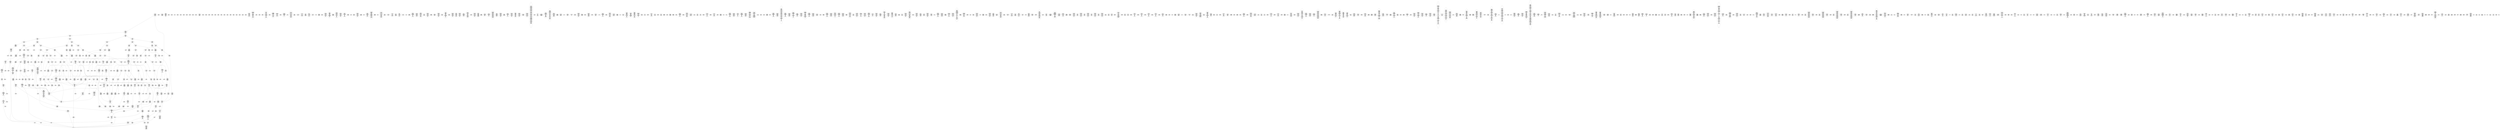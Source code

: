 /* Generated by GvGen v.1.0 (https://www.github.com/stricaud/gvgen) */

digraph G {
compound=true;
   node1 [label="[anywhere]"];
   node2 [label="# 0x0
PUSHX Data
PUSHX Data
MSTORE
PUSHX LogicData
CALLDATASIZE
LT
PUSHX Data
JUMPI
"];
   node3 [label="# 0xd
PUSHX Data
CALLDATALOAD
PUSHX BitData
SHR
PUSHX LogicData
GT
PUSHX Data
JUMPI
"];
   node4 [label="# 0x1e
PUSHX LogicData
GT
PUSHX Data
JUMPI
"];
   node5 [label="# 0x29
PUSHX LogicData
GT
PUSHX Data
JUMPI
"];
   node6 [label="# 0x34
PUSHX LogicData
EQ
PUSHX Data
JUMPI
"];
   node7 [label="# 0x3f
PUSHX LogicData
EQ
PUSHX Data
JUMPI
"];
   node8 [label="# 0x4a
PUSHX LogicData
EQ
PUSHX Data
JUMPI
"];
   node9 [label="# 0x55
PUSHX LogicData
EQ
PUSHX Data
JUMPI
"];
   node10 [label="# 0x60
PUSHX LogicData
EQ
PUSHX Data
JUMPI
"];
   node11 [label="# 0x6b
PUSHX LogicData
EQ
PUSHX Data
JUMPI
"];
   node12 [label="# 0x76
PUSHX Data
REVERT
"];
   node13 [label="# 0x7a
JUMPDEST
PUSHX LogicData
EQ
PUSHX Data
JUMPI
"];
   node14 [label="# 0x86
PUSHX LogicData
EQ
PUSHX Data
JUMPI
"];
   node15 [label="# 0x91
PUSHX LogicData
EQ
PUSHX Data
JUMPI
"];
   node16 [label="# 0x9c
PUSHX LogicData
EQ
PUSHX Data
JUMPI
"];
   node17 [label="# 0xa7
PUSHX LogicData
EQ
PUSHX Data
JUMPI
"];
   node18 [label="# 0xb2
PUSHX LogicData
EQ
PUSHX Data
JUMPI
"];
   node19 [label="# 0xbd
PUSHX Data
REVERT
"];
   node20 [label="# 0xc1
JUMPDEST
PUSHX LogicData
GT
PUSHX Data
JUMPI
"];
   node21 [label="# 0xcd
PUSHX LogicData
EQ
PUSHX Data
JUMPI
"];
   node22 [label="# 0xd8
PUSHX LogicData
EQ
PUSHX Data
JUMPI
"];
   node23 [label="# 0xe3
PUSHX LogicData
EQ
PUSHX Data
JUMPI
"];
   node24 [label="# 0xee
PUSHX LogicData
EQ
PUSHX Data
JUMPI
"];
   node25 [label="# 0xf9
PUSHX LogicData
EQ
PUSHX Data
JUMPI
"];
   node26 [label="# 0x104
PUSHX LogicData
EQ
PUSHX Data
JUMPI
"];
   node27 [label="# 0x10f
PUSHX Data
REVERT
"];
   node28 [label="# 0x113
JUMPDEST
PUSHX LogicData
EQ
PUSHX Data
JUMPI
"];
   node29 [label="# 0x11f
PUSHX LogicData
EQ
PUSHX Data
JUMPI
"];
   node30 [label="# 0x12a
PUSHX LogicData
EQ
PUSHX Data
JUMPI
"];
   node31 [label="# 0x135
PUSHX LogicData
EQ
PUSHX Data
JUMPI
"];
   node32 [label="# 0x140
PUSHX LogicData
EQ
PUSHX Data
JUMPI
"];
   node33 [label="# 0x14b
PUSHX LogicData
EQ
PUSHX Data
JUMPI
"];
   node34 [label="# 0x156
PUSHX Data
REVERT
"];
   node35 [label="# 0x15a
JUMPDEST
PUSHX LogicData
GT
PUSHX Data
JUMPI
"];
   node36 [label="# 0x166
PUSHX LogicData
GT
PUSHX Data
JUMPI
"];
   node37 [label="# 0x171
PUSHX LogicData
EQ
PUSHX Data
JUMPI
"];
   node38 [label="# 0x17c
PUSHX LogicData
EQ
PUSHX Data
JUMPI
"];
   node39 [label="# 0x187
PUSHX LogicData
EQ
PUSHX Data
JUMPI
"];
   node40 [label="# 0x192
PUSHX LogicData
EQ
PUSHX Data
JUMPI
"];
   node41 [label="# 0x19d
PUSHX LogicData
EQ
PUSHX Data
JUMPI
"];
   node42 [label="# 0x1a8
PUSHX LogicData
EQ
PUSHX Data
JUMPI
"];
   node43 [label="# 0x1b3
PUSHX Data
REVERT
"];
   node44 [label="# 0x1b7
JUMPDEST
PUSHX LogicData
EQ
PUSHX Data
JUMPI
"];
   node45 [label="# 0x1c3
PUSHX LogicData
EQ
PUSHX Data
JUMPI
"];
   node46 [label="# 0x1ce
PUSHX LogicData
EQ
PUSHX Data
JUMPI
"];
   node47 [label="# 0x1d9
PUSHX LogicData
EQ
PUSHX Data
JUMPI
"];
   node48 [label="# 0x1e4
PUSHX LogicData
EQ
PUSHX Data
JUMPI
"];
   node49 [label="# 0x1ef
PUSHX LogicData
EQ
PUSHX Data
JUMPI
"];
   node50 [label="# 0x1fa
PUSHX Data
REVERT
"];
   node51 [label="# 0x1fe
JUMPDEST
PUSHX LogicData
GT
PUSHX Data
JUMPI
"];
   node52 [label="# 0x20a
PUSHX LogicData
EQ
PUSHX Data
JUMPI
"];
   node53 [label="# 0x215
PUSHX LogicData
EQ
PUSHX Data
JUMPI
"];
   node54 [label="# 0x220
PUSHX LogicData
EQ
PUSHX Data
JUMPI
"];
   node55 [label="# 0x22b
PUSHX LogicData
EQ
PUSHX Data
JUMPI
"];
   node56 [label="# 0x236
PUSHX LogicData
EQ
PUSHX Data
JUMPI
"];
   node57 [label="# 0x241
PUSHX LogicData
EQ
PUSHX Data
JUMPI
"];
   node58 [label="# 0x24c
PUSHX Data
REVERT
"];
   node59 [label="# 0x250
JUMPDEST
PUSHX LogicData
EQ
PUSHX Data
JUMPI
"];
   node60 [label="# 0x25c
PUSHX LogicData
EQ
PUSHX Data
JUMPI
"];
   node61 [label="# 0x267
PUSHX LogicData
EQ
PUSHX Data
JUMPI
"];
   node62 [label="# 0x272
PUSHX LogicData
EQ
PUSHX Data
JUMPI
"];
   node63 [label="# 0x27d
PUSHX LogicData
EQ
PUSHX Data
JUMPI
"];
   node64 [label="# 0x288
PUSHX LogicData
EQ
PUSHX Data
JUMPI
"];
   node65 [label="# 0x293
JUMPDEST
PUSHX Data
REVERT
"];
   node66 [label="# 0x298
JUMPDEST
CALLVALUE
ISZERO
PUSHX Data
JUMPI
"];
   node67 [label="# 0x2a0
PUSHX Data
REVERT
"];
   node68 [label="# 0x2a4
JUMPDEST
PUSHX Data
PUSHX Data
CALLDATASIZE
PUSHX Data
PUSHX Data
JUMP
"];
   node69 [label="# 0x2b3
JUMPDEST
PUSHX Data
JUMP
"];
   node70 [label="# 0x2b8
JUMPDEST
PUSHX MemData
MLOAD
ISZERO
ISZERO
MSTORE
PUSHX ArithData
ADD
"];
   node71 [label="# 0x2c4
JUMPDEST
PUSHX MemData
MLOAD
SUB
RETURN
"];
   node72 [label="# 0x2cd
JUMPDEST
CALLVALUE
ISZERO
PUSHX Data
JUMPI
"];
   node73 [label="# 0x2d5
PUSHX Data
REVERT
"];
   node74 [label="# 0x2d9
JUMPDEST
PUSHX Data
PUSHX Data
JUMP
"];
   node75 [label="# 0x2e2
JUMPDEST
PUSHX MemData
MLOAD
PUSHX Data
PUSHX Data
JUMP
"];
   node76 [label="# 0x2ef
JUMPDEST
CALLVALUE
ISZERO
PUSHX Data
JUMPI
"];
   node77 [label="# 0x2f7
PUSHX Data
REVERT
"];
   node78 [label="# 0x2fb
JUMPDEST
PUSHX Data
PUSHX Data
CALLDATASIZE
PUSHX Data
PUSHX Data
JUMP
"];
   node79 [label="# 0x30a
JUMPDEST
PUSHX Data
PUSHX Data
MSTORE
PUSHX Data
MSTORE
PUSHX Data
SHA3
SLOAD
JUMP
"];
   node80 [label="# 0x31c
JUMPDEST
PUSHX MemData
MLOAD
MSTORE
PUSHX ArithData
ADD
PUSHX Data
JUMP
"];
   node81 [label="# 0x32a
JUMPDEST
CALLVALUE
ISZERO
PUSHX Data
JUMPI
"];
   node82 [label="# 0x332
PUSHX Data
REVERT
"];
   node83 [label="# 0x336
JUMPDEST
PUSHX Data
PUSHX Data
CALLDATASIZE
PUSHX Data
PUSHX Data
JUMP
"];
   node84 [label="# 0x345
JUMPDEST
PUSHX Data
JUMP
"];
   node85 [label="# 0x34a
JUMPDEST
PUSHX MemData
MLOAD
PUSHX ArithData
PUSHX BitData
PUSHX BitData
SHL
SUB
AND
MSTORE
PUSHX ArithData
ADD
PUSHX Data
JUMP
"];
   node86 [label="# 0x362
JUMPDEST
CALLVALUE
ISZERO
PUSHX Data
JUMPI
"];
   node87 [label="# 0x36a
PUSHX Data
REVERT
"];
   node88 [label="# 0x36e
JUMPDEST
PUSHX Data
PUSHX Data
CALLDATASIZE
PUSHX Data
PUSHX Data
JUMP
"];
   node89 [label="# 0x37d
JUMPDEST
PUSHX Data
JUMP
"];
   node90 [label="# 0x382
JUMPDEST
STOP
"];
   node91 [label="# 0x384
JUMPDEST
CALLVALUE
ISZERO
PUSHX Data
JUMPI
"];
   node92 [label="# 0x38c
PUSHX Data
REVERT
"];
   node93 [label="# 0x390
JUMPDEST
PUSHX StorData
SLOAD
PUSHX StorData
SLOAD
SUB
PUSHX BitData
NOT
ADD
PUSHX Data
JUMP
"];
   node94 [label="# 0x3a1
JUMPDEST
CALLVALUE
ISZERO
PUSHX Data
JUMPI
"];
   node95 [label="# 0x3a9
PUSHX Data
REVERT
"];
   node96 [label="# 0x3ad
JUMPDEST
PUSHX Data
PUSHX Data
CALLDATASIZE
PUSHX Data
PUSHX Data
JUMP
"];
   node97 [label="# 0x3bc
JUMPDEST
PUSHX Data
JUMP
"];
   node98 [label="# 0x3c1
JUMPDEST
CALLVALUE
ISZERO
PUSHX Data
JUMPI
"];
   node99 [label="# 0x3c9
PUSHX Data
REVERT
"];
   node100 [label="# 0x3cd
JUMPDEST
PUSHX Data
PUSHX Data
JUMP
"];
   node101 [label="# 0x3d6
JUMPDEST
CALLVALUE
ISZERO
PUSHX Data
JUMPI
"];
   node102 [label="# 0x3de
PUSHX Data
REVERT
"];
   node103 [label="# 0x3e2
JUMPDEST
PUSHX Data
PUSHX Data
CALLDATASIZE
PUSHX Data
PUSHX Data
JUMP
"];
   node104 [label="# 0x3f1
JUMPDEST
PUSHX Data
JUMP
"];
   node105 [label="# 0x3f6
JUMPDEST
CALLVALUE
ISZERO
PUSHX Data
JUMPI
"];
   node106 [label="# 0x3fe
PUSHX Data
REVERT
"];
   node107 [label="# 0x402
JUMPDEST
PUSHX StorData
SLOAD
PUSHX Data
PUSHX ArithData
PUSHX BitData
PUSHX BitData
SHL
SUB
AND
JUMP
"];
   node108 [label="# 0x416
JUMPDEST
PUSHX MemData
MLOAD
PUSHX ArithData
PUSHX BitData
PUSHX BitData
SHL
SUB
AND
MSTORE
PUSHX ArithData
ADD
PUSHX Data
JUMP
"];
   node109 [label="# 0x42e
JUMPDEST
CALLVALUE
ISZERO
PUSHX Data
JUMPI
"];
   node110 [label="# 0x436
PUSHX Data
REVERT
"];
   node111 [label="# 0x43a
JUMPDEST
PUSHX Data
PUSHX Data
CALLDATASIZE
PUSHX Data
PUSHX Data
JUMP
"];
   node112 [label="# 0x449
JUMPDEST
PUSHX Data
JUMP
"];
   node113 [label="# 0x44e
JUMPDEST
CALLVALUE
ISZERO
PUSHX Data
JUMPI
"];
   node114 [label="# 0x456
PUSHX Data
REVERT
"];
   node115 [label="# 0x45a
JUMPDEST
PUSHX Data
PUSHX Data
CALLDATASIZE
PUSHX Data
PUSHX Data
JUMP
"];
   node116 [label="# 0x469
JUMPDEST
PUSHX Data
JUMP
"];
   node117 [label="# 0x46e
JUMPDEST
CALLVALUE
ISZERO
PUSHX Data
JUMPI
"];
   node118 [label="# 0x476
PUSHX Data
REVERT
"];
   node119 [label="# 0x47a
JUMPDEST
PUSHX Data
PUSHX StorData
SLOAD
JUMP
"];
   node120 [label="# 0x484
JUMPDEST
CALLVALUE
ISZERO
PUSHX Data
JUMPI
"];
   node121 [label="# 0x48c
PUSHX Data
REVERT
"];
   node122 [label="# 0x490
JUMPDEST
PUSHX Data
PUSHX Data
JUMP
"];
   node123 [label="# 0x4b8
JUMPDEST
CALLVALUE
ISZERO
PUSHX Data
JUMPI
"];
   node124 [label="# 0x4c0
PUSHX Data
REVERT
"];
   node125 [label="# 0x4c4
JUMPDEST
PUSHX Data
PUSHX Data
CALLDATASIZE
PUSHX Data
PUSHX Data
JUMP
"];
   node126 [label="# 0x4d3
JUMPDEST
PUSHX Data
JUMP
"];
   node127 [label="# 0x4d8
JUMPDEST
CALLVALUE
ISZERO
PUSHX Data
JUMPI
"];
   node128 [label="# 0x4e0
PUSHX Data
REVERT
"];
   node129 [label="# 0x4e4
JUMPDEST
PUSHX Data
PUSHX Data
CALLDATASIZE
PUSHX Data
PUSHX Data
JUMP
"];
   node130 [label="# 0x4f3
JUMPDEST
PUSHX Data
JUMP
"];
   node131 [label="# 0x4f8
JUMPDEST
CALLVALUE
ISZERO
PUSHX Data
JUMPI
"];
   node132 [label="# 0x500
PUSHX Data
REVERT
"];
   node133 [label="# 0x504
JUMPDEST
PUSHX Data
PUSHX Data
CALLDATASIZE
PUSHX Data
PUSHX Data
JUMP
"];
   node134 [label="# 0x513
JUMPDEST
PUSHX Data
JUMP
"];
   node135 [label="# 0x518
JUMPDEST
PUSHX MemData
MLOAD
PUSHX Data
PUSHX Data
JUMP
"];
   node136 [label="# 0x526
JUMPDEST
CALLVALUE
ISZERO
PUSHX Data
JUMPI
"];
   node137 [label="# 0x52e
PUSHX Data
REVERT
"];
   node138 [label="# 0x532
JUMPDEST
PUSHX Data
PUSHX Data
CALLDATASIZE
PUSHX Data
PUSHX Data
JUMP
"];
   node139 [label="# 0x541
JUMPDEST
PUSHX Data
JUMP
"];
   node140 [label="# 0x546
JUMPDEST
PUSHX Data
PUSHX Data
CALLDATASIZE
PUSHX Data
PUSHX Data
JUMP
"];
   node141 [label="# 0x554
JUMPDEST
PUSHX Data
JUMP
"];
   node142 [label="# 0x559
JUMPDEST
CALLVALUE
ISZERO
PUSHX Data
JUMPI
"];
   node143 [label="# 0x561
PUSHX Data
REVERT
"];
   node144 [label="# 0x565
JUMPDEST
PUSHX StorData
SLOAD
PUSHX Data
PUSHX BitData
AND
JUMP
"];
   node145 [label="# 0x573
JUMPDEST
CALLVALUE
ISZERO
PUSHX Data
JUMPI
"];
   node146 [label="# 0x57b
PUSHX Data
REVERT
"];
   node147 [label="# 0x57f
JUMPDEST
PUSHX Data
PUSHX Data
CALLDATASIZE
PUSHX Data
PUSHX Data
JUMP
"];
   node148 [label="# 0x58e
JUMPDEST
PUSHX Data
JUMP
"];
   node149 [label="# 0x593
JUMPDEST
CALLVALUE
ISZERO
PUSHX Data
JUMPI
"];
   node150 [label="# 0x59b
PUSHX Data
REVERT
"];
   node151 [label="# 0x59f
JUMPDEST
PUSHX Data
PUSHX Data
CALLDATASIZE
PUSHX Data
PUSHX Data
JUMP
"];
   node152 [label="# 0x5ae
JUMPDEST
PUSHX Data
JUMP
"];
   node153 [label="# 0x5b3
JUMPDEST
CALLVALUE
ISZERO
PUSHX Data
JUMPI
"];
   node154 [label="# 0x5bb
PUSHX Data
REVERT
"];
   node155 [label="# 0x5bf
JUMPDEST
PUSHX Data
PUSHX Data
CALLDATASIZE
PUSHX Data
PUSHX Data
JUMP
"];
   node156 [label="# 0x5ce
JUMPDEST
PUSHX Data
JUMP
"];
   node157 [label="# 0x5d3
JUMPDEST
CALLVALUE
ISZERO
PUSHX Data
JUMPI
"];
   node158 [label="# 0x5db
PUSHX Data
REVERT
"];
   node159 [label="# 0x5df
JUMPDEST
PUSHX Data
PUSHX Data
CALLDATASIZE
PUSHX Data
PUSHX Data
JUMP
"];
   node160 [label="# 0x5ee
JUMPDEST
PUSHX Data
JUMP
"];
   node161 [label="# 0x5f3
JUMPDEST
CALLVALUE
ISZERO
PUSHX Data
JUMPI
"];
   node162 [label="# 0x5fb
PUSHX Data
REVERT
"];
   node163 [label="# 0x5ff
JUMPDEST
PUSHX Data
PUSHX Data
JUMP
"];
   node164 [label="# 0x608
JUMPDEST
CALLVALUE
ISZERO
PUSHX Data
JUMPI
"];
   node165 [label="# 0x610
PUSHX Data
REVERT
"];
   node166 [label="# 0x614
JUMPDEST
PUSHX Data
PUSHX Data
CALLDATASIZE
PUSHX Data
PUSHX Data
JUMP
"];
   node167 [label="# 0x623
JUMPDEST
PUSHX Data
JUMP
"];
   node168 [label="# 0x628
JUMPDEST
CALLVALUE
ISZERO
PUSHX Data
JUMPI
"];
   node169 [label="# 0x630
PUSHX Data
REVERT
"];
   node170 [label="# 0x634
JUMPDEST
PUSHX Data
PUSHX Data
CALLDATASIZE
PUSHX Data
PUSHX Data
JUMP
"];
   node171 [label="# 0x643
JUMPDEST
PUSHX Data
JUMP
"];
   node172 [label="# 0x648
JUMPDEST
CALLVALUE
ISZERO
PUSHX Data
JUMPI
"];
   node173 [label="# 0x650
PUSHX Data
REVERT
"];
   node174 [label="# 0x654
JUMPDEST
PUSHX StorData
SLOAD
PUSHX ArithData
PUSHX BitData
PUSHX BitData
SHL
SUB
AND
PUSHX Data
JUMP
"];
   node175 [label="# 0x666
JUMPDEST
CALLVALUE
ISZERO
PUSHX Data
JUMPI
"];
   node176 [label="# 0x66e
PUSHX Data
REVERT
"];
   node177 [label="# 0x672
JUMPDEST
PUSHX Data
PUSHX Data
CALLDATASIZE
PUSHX Data
PUSHX Data
JUMP
"];
   node178 [label="# 0x681
JUMPDEST
PUSHX Data
JUMP
"];
   node179 [label="# 0x686
JUMPDEST
CALLVALUE
ISZERO
PUSHX Data
JUMPI
"];
   node180 [label="# 0x68e
PUSHX Data
REVERT
"];
   node181 [label="# 0x692
JUMPDEST
PUSHX Data
PUSHX Data
JUMP
"];
   node182 [label="# 0x69b
JUMPDEST
PUSHX Data
PUSHX Data
CALLDATASIZE
PUSHX Data
PUSHX Data
JUMP
"];
   node183 [label="# 0x6a9
JUMPDEST
PUSHX Data
JUMP
"];
   node184 [label="# 0x6ae
JUMPDEST
CALLVALUE
ISZERO
PUSHX Data
JUMPI
"];
   node185 [label="# 0x6b6
PUSHX Data
REVERT
"];
   node186 [label="# 0x6ba
JUMPDEST
PUSHX Data
PUSHX Data
CALLDATASIZE
PUSHX Data
PUSHX Data
JUMP
"];
   node187 [label="# 0x6c9
JUMPDEST
PUSHX Data
JUMP
"];
   node188 [label="# 0x6ce
JUMPDEST
CALLVALUE
ISZERO
PUSHX Data
JUMPI
"];
   node189 [label="# 0x6d6
PUSHX Data
REVERT
"];
   node190 [label="# 0x6da
JUMPDEST
PUSHX Data
PUSHX StorData
SLOAD
JUMP
"];
   node191 [label="# 0x6e4
JUMPDEST
CALLVALUE
ISZERO
PUSHX Data
JUMPI
"];
   node192 [label="# 0x6ec
PUSHX Data
REVERT
"];
   node193 [label="# 0x6f0
JUMPDEST
PUSHX Data
PUSHX StorData
SLOAD
JUMP
"];
   node194 [label="# 0x6fa
JUMPDEST
CALLVALUE
ISZERO
PUSHX Data
JUMPI
"];
   node195 [label="# 0x702
PUSHX Data
REVERT
"];
   node196 [label="# 0x706
JUMPDEST
PUSHX Data
PUSHX Data
CALLDATASIZE
PUSHX Data
PUSHX Data
JUMP
"];
   node197 [label="# 0x715
JUMPDEST
PUSHX Data
JUMP
"];
   node198 [label="# 0x71a
JUMPDEST
CALLVALUE
ISZERO
PUSHX Data
JUMPI
"];
   node199 [label="# 0x722
PUSHX Data
REVERT
"];
   node200 [label="# 0x726
JUMPDEST
PUSHX StorData
SLOAD
PUSHX BitData
NOT
ADD
PUSHX Data
JUMP
"];
   node201 [label="# 0x733
JUMPDEST
CALLVALUE
ISZERO
PUSHX Data
JUMPI
"];
   node202 [label="# 0x73b
PUSHX Data
REVERT
"];
   node203 [label="# 0x73f
JUMPDEST
PUSHX Data
PUSHX Data
CALLDATASIZE
PUSHX Data
PUSHX Data
JUMP
"];
   node204 [label="# 0x74e
JUMPDEST
PUSHX Data
JUMP
"];
   node205 [label="# 0x753
JUMPDEST
CALLVALUE
ISZERO
PUSHX Data
JUMPI
"];
   node206 [label="# 0x75b
PUSHX Data
REVERT
"];
   node207 [label="# 0x75f
JUMPDEST
PUSHX Data
PUSHX StorData
SLOAD
JUMP
"];
   node208 [label="# 0x769
JUMPDEST
CALLVALUE
ISZERO
PUSHX Data
JUMPI
"];
   node209 [label="# 0x771
PUSHX Data
REVERT
"];
   node210 [label="# 0x775
JUMPDEST
PUSHX StorData
SLOAD
PUSHX StorData
SLOAD
PUSHX Data
PUSHX ArithData
PUSHX BitData
PUSHX BitData
SHL
SUB
AND
PUSHX BitData
PUSHX BitData
SHL
DIV
PUSHX BitData
AND
PUSHX BitData
PUSHX BitData
SHL
DIV
PUSHX BitData
AND
JUMP
"];
   node211 [label="# 0x7a8
JUMPDEST
PUSHX Data
MLOAD
MSTORE
PUSHX ArithData
PUSHX BitData
PUSHX BitData
SHL
SUB
AND
PUSHX ArithData
ADD
MSTORE
PUSHX BitData
AND
ADD
MSTORE
PUSHX BitData
AND
PUSHX ArithData
ADD
MSTORE
PUSHX ArithData
ADD
PUSHX Data
JUMP
"];
   node212 [label="# 0x7df
JUMPDEST
CALLVALUE
ISZERO
PUSHX Data
JUMPI
"];
   node213 [label="# 0x7e7
PUSHX Data
REVERT
"];
   node214 [label="# 0x7eb
JUMPDEST
PUSHX Data
PUSHX Data
CALLDATASIZE
PUSHX Data
PUSHX Data
JUMP
"];
   node215 [label="# 0x7fa
JUMPDEST
PUSHX Data
JUMP
"];
   node216 [label="# 0x7ff
JUMPDEST
CALLVALUE
ISZERO
PUSHX Data
JUMPI
"];
   node217 [label="# 0x807
PUSHX Data
REVERT
"];
   node218 [label="# 0x80b
JUMPDEST
PUSHX Data
PUSHX StorData
SLOAD
JUMP
"];
   node219 [label="# 0x815
JUMPDEST
CALLVALUE
ISZERO
PUSHX Data
JUMPI
"];
   node220 [label="# 0x81d
PUSHX Data
REVERT
"];
   node221 [label="# 0x821
JUMPDEST
PUSHX Data
PUSHX Data
CALLDATASIZE
PUSHX Data
PUSHX Data
JUMP
"];
   node222 [label="# 0x830
JUMPDEST
PUSHX Data
JUMP
"];
   node223 [label="# 0x835
JUMPDEST
CALLVALUE
ISZERO
PUSHX Data
JUMPI
"];
   node224 [label="# 0x83d
PUSHX Data
REVERT
"];
   node225 [label="# 0x841
JUMPDEST
PUSHX Data
PUSHX Data
CALLDATASIZE
PUSHX Data
PUSHX Data
JUMP
"];
   node226 [label="# 0x850
JUMPDEST
PUSHX Data
PUSHX Data
MSTORE
PUSHX Data
MSTORE
PUSHX Data
SHA3
SLOAD
PUSHX BitData
AND
JUMP
"];
   node227 [label="# 0x865
JUMPDEST
CALLVALUE
ISZERO
PUSHX Data
JUMPI
"];
   node228 [label="# 0x86d
PUSHX Data
REVERT
"];
   node229 [label="# 0x871
JUMPDEST
PUSHX Data
PUSHX Data
CALLDATASIZE
PUSHX Data
PUSHX Data
JUMP
"];
   node230 [label="# 0x880
JUMPDEST
PUSHX ArithData
PUSHX BitData
PUSHX BitData
SHL
SUB
AND
PUSHX Data
MSTORE
PUSHX Data
PUSHX Data
MSTORE
PUSHX Data
SHA3
AND
MSTORE
MSTORE
SHA3
SLOAD
PUSHX BitData
AND
JUMP
"];
   node231 [label="# 0x8ae
JUMPDEST
CALLVALUE
ISZERO
PUSHX Data
JUMPI
"];
   node232 [label="# 0x8b6
PUSHX Data
REVERT
"];
   node233 [label="# 0x8ba
JUMPDEST
PUSHX Data
PUSHX Data
CALLDATASIZE
PUSHX Data
PUSHX Data
JUMP
"];
   node234 [label="# 0x8c9
JUMPDEST
PUSHX Data
JUMP
"];
   node235 [label="# 0x8ce
JUMPDEST
CALLVALUE
ISZERO
PUSHX Data
JUMPI
"];
   node236 [label="# 0x8d6
PUSHX Data
REVERT
"];
   node237 [label="# 0x8da
JUMPDEST
PUSHX Data
PUSHX Data
CALLDATASIZE
PUSHX Data
PUSHX Data
JUMP
"];
   node238 [label="# 0x8e9
JUMPDEST
PUSHX Data
JUMP
"];
   node239 [label="# 0x8ee
JUMPDEST
CALLVALUE
ISZERO
PUSHX Data
JUMPI
"];
   node240 [label="# 0x8f6
PUSHX Data
REVERT
"];
   node241 [label="# 0x8fa
JUMPDEST
PUSHX Data
PUSHX Data
CALLDATASIZE
PUSHX Data
PUSHX Data
JUMP
"];
   node242 [label="# 0x909
JUMPDEST
PUSHX Data
JUMP
"];
   node243 [label="# 0x90e
JUMPDEST
PUSHX Data
MLOAD
MLOAD
ISZERO
ISZERO
MSTORE
PUSHX ArithData
ADD
MLOAD
PUSHX ArithData
PUSHX BitData
PUSHX BitData
SHL
SUB
AND
ADD
MSTORE
ADD
PUSHX Data
JUMP
"];
   node244 [label="# 0x934
JUMPDEST
CALLVALUE
ISZERO
PUSHX Data
JUMPI
"];
   node245 [label="# 0x93c
PUSHX Data
REVERT
"];
   node246 [label="# 0x940
JUMPDEST
PUSHX Data
PUSHX Data
CALLDATASIZE
PUSHX Data
PUSHX Data
JUMP
"];
   node247 [label="# 0x94f
JUMPDEST
PUSHX Data
JUMP
"];
   node248 [label="# 0x954
JUMPDEST
PUSHX Data
PUSHX ArithData
PUSHX BitData
PUSHX BitData
SHL
SUB
NOT
AND
PUSHX BitData
PUSHX BitData
SHL
EQ
PUSHX Data
JUMPI
"];
   node249 [label="# 0x970
PUSHX ArithData
PUSHX BitData
PUSHX BitData
SHL
SUB
NOT
AND
PUSHX BitData
PUSHX BitData
SHL
EQ
"];
   node250 [label="# 0x985
JUMPDEST
PUSHX Data
JUMPI
"];
   node251 [label="# 0x98b
PUSHX BitData
PUSHX BitData
SHL
PUSHX ArithData
PUSHX BitData
PUSHX BitData
SHL
SUB
NOT
AND
EQ
"];
   node252 [label="# 0x9a0
JUMPDEST
JUMP
"];
   node253 [label="# 0x9a6
JUMPDEST
PUSHX Data
PUSHX StorData
SLOAD
PUSHX Data
PUSHX Data
JUMP
"];
   node254 [label="# 0x9b5
JUMPDEST
PUSHX ArithData
ADD
PUSHX ArithData
DIV
MUL
PUSHX ArithData
ADD
PUSHX MemData
MLOAD
ADD
PUSHX Data
MSTORE
MSTORE
PUSHX ArithData
ADD
SLOAD
PUSHX Data
PUSHX Data
JUMP
"];
   node255 [label="# 0x9e1
JUMPDEST
ISZERO
PUSHX Data
JUMPI
"];
   node256 [label="# 0x9e8
PUSHX LogicData
LT
PUSHX Data
JUMPI
"];
   node257 [label="# 0x9f0
PUSHX ArithData
SLOAD
DIV
MUL
MSTORE
PUSHX ArithData
ADD
PUSHX Data
JUMP
"];
   node258 [label="# 0xa03
JUMPDEST
ADD
PUSHX Data
MSTORE
PUSHX Data
PUSHX Data
SHA3
"];
   node259 [label="# 0xa11
JUMPDEST
SLOAD
MSTORE
PUSHX ArithData
ADD
PUSHX ArithData
ADD
GT
PUSHX Data
JUMPI
"];
   node260 [label="# 0xa25
SUB
PUSHX BitData
AND
ADD
"];
   node261 [label="# 0xa2e
JUMPDEST
JUMP
"];
   node262 [label="# 0xa38
JUMPDEST
PUSHX Data
PUSHX Data
PUSHX Data
JUMP
"];
   node263 [label="# 0xa43
JUMPDEST
PUSHX Data
JUMPI
"];
   node264 [label="# 0xa48
PUSHX MemData
MLOAD
PUSHX BitData
PUSHX BitData
SHL
MSTORE
PUSHX ArithData
ADD
PUSHX MemData
MLOAD
SUB
REVERT
"];
   node265 [label="# 0xa60
JUMPDEST
PUSHX Data
MSTORE
PUSHX Data
PUSHX Data
MSTORE
PUSHX Data
SHA3
SLOAD
PUSHX ArithData
PUSHX BitData
PUSHX BitData
SHL
SUB
AND
JUMP
"];
   node266 [label="# 0xa7c
JUMPDEST
PUSHX Data
PUSHX Data
PUSHX Data
JUMP
"];
   node267 [label="# 0xa87
JUMPDEST
PUSHX ArithData
PUSHX BitData
PUSHX BitData
SHL
SUB
AND
PUSHX ArithData
PUSHX BitData
PUSHX BitData
SHL
SUB
AND
EQ
ISZERO
PUSHX Data
JUMPI
"];
   node268 [label="# 0xaa4
PUSHX MemData
MLOAD
PUSHX BitData
PUSHX BitData
SHL
MSTORE
PUSHX ArithData
ADD
PUSHX MemData
MLOAD
SUB
REVERT
"];
   node269 [label="# 0xabc
JUMPDEST
CALLER
PUSHX ArithData
PUSHX BitData
PUSHX BitData
SHL
SUB
AND
EQ
ISZERO
PUSHX Data
JUMPI
"];
   node270 [label="# 0xad0
PUSHX Data
CALLER
PUSHX Data
JUMP
"];
   node271 [label="# 0xada
JUMPDEST
ISZERO
"];
   node272 [label="# 0xadc
JUMPDEST
ISZERO
PUSHX Data
JUMPI
"];
   node273 [label="# 0xae2
PUSHX MemData
MLOAD
PUSHX BitData
PUSHX BitData
SHL
MSTORE
PUSHX ArithData
ADD
PUSHX MemData
MLOAD
SUB
REVERT
"];
   node274 [label="# 0xafa
JUMPDEST
PUSHX Data
PUSHX Data
JUMP
"];
   node275 [label="# 0xb05
JUMPDEST
JUMP
"];
   node276 [label="# 0xb0a
JUMPDEST
CALLER
PUSHX ArithData
PUSHX BitData
PUSHX BitData
SHL
SUB
PUSHX BitData
AND
EQ
PUSHX Data
JUMPI
"];
   node277 [label="# 0xb3b
PUSHX MemData
MLOAD
PUSHX BitData
PUSHX BitData
SHL
MSTORE
CALLER
PUSHX ArithData
ADD
MSTORE
PUSHX ArithData
PUSHX BitData
PUSHX BitData
SHL
SUB
PUSHX BitData
AND
PUSHX ArithData
ADD
MSTORE
PUSHX ArithData
ADD
"];
   node278 [label="# 0xb80
JUMPDEST
PUSHX MemData
MLOAD
SUB
REVERT
"];
   node279 [label="# 0xb89
JUMPDEST
PUSHX Data
PUSHX Data
JUMP
"];
   node280 [label="# 0xb93
JUMPDEST
JUMP
"];
   node281 [label="# 0xb97
JUMPDEST
PUSHX StorData
SLOAD
PUSHX Data
PUSHX Data
JUMP
"];
   node282 [label="# 0xba4
JUMPDEST
PUSHX ArithData
ADD
PUSHX ArithData
DIV
MUL
PUSHX ArithData
ADD
PUSHX MemData
MLOAD
ADD
PUSHX Data
MSTORE
MSTORE
PUSHX ArithData
ADD
SLOAD
PUSHX Data
PUSHX Data
JUMP
"];
   node283 [label="# 0xbd0
JUMPDEST
ISZERO
PUSHX Data
JUMPI
"];
   node284 [label="# 0xbd7
PUSHX LogicData
LT
PUSHX Data
JUMPI
"];
   node285 [label="# 0xbdf
PUSHX ArithData
SLOAD
DIV
MUL
MSTORE
PUSHX ArithData
ADD
PUSHX Data
JUMP
"];
   node286 [label="# 0xbf2
JUMPDEST
ADD
PUSHX Data
MSTORE
PUSHX Data
PUSHX Data
SHA3
"];
   node287 [label="# 0xc00
JUMPDEST
SLOAD
MSTORE
PUSHX ArithData
ADD
PUSHX ArithData
ADD
GT
PUSHX Data
JUMPI
"];
   node288 [label="# 0xc14
SUB
PUSHX BitData
AND
ADD
"];
   node289 [label="# 0xc1d
JUMPDEST
JUMP
"];
   node290 [label="# 0xc25
JUMPDEST
PUSHX Data
PUSHX Data
JUMP
"];
   node291 [label="# 0xc30
JUMPDEST
PUSHX StorData
SLOAD
PUSHX ArithData
PUSHX BitData
PUSHX BitData
SHL
SUB
AND
CALLER
EQ
PUSHX Data
JUMPI
"];
   node292 [label="# 0xc43
PUSHX MemData
MLOAD
PUSHX BitData
PUSHX BitData
SHL
MSTORE
PUSHX ArithData
ADD
PUSHX Data
PUSHX Data
JUMP
"];
   node293 [label="# 0xc5a
JUMPDEST
PUSHX StorData
SLOAD
PUSHX StorData
SLOAD
PUSHX StorData
SLOAD
SUB
PUSHX BitData
NOT
ADD
PUSHX Data
PUSHX Data
JUMP
"];
   node294 [label="# 0xc75
JUMPDEST
GT
ISZERO
PUSHX Data
JUMPI
"];
   node295 [label="# 0xc7c
PUSHX MemData
MLOAD
PUSHX BitData
PUSHX BitData
SHL
MSTORE
PUSHX ArithData
ADD
PUSHX MemData
MLOAD
SUB
REVERT
"];
   node296 [label="# 0xc94
JUMPDEST
PUSHX Data
PUSHX Data
JUMP
"];
   node297 [label="# 0xc9e
JUMPDEST
PUSHX StorData
SLOAD
PUSHX Data
JUMPI
"];
   node298 [label="# 0xca6
PUSHX MemData
MLOAD
PUSHX BitData
PUSHX BitData
SHL
MSTORE
PUSHX ArithData
ADD
PUSHX MemData
MLOAD
SUB
REVERT
"];
   node299 [label="# 0xcbe
JUMPDEST
ISZERO
PUSHX Data
JUMPI
"];
   node300 [label="# 0xcc6
PUSHX Data
MSTORE
PUSHX Data
PUSHX Data
MSTORE
PUSHX Data
SHA3
SLOAD
PUSHX Data
DIV
PUSHX ArithData
PUSHX BitData
PUSHX BitData
SHL
SUB
AND
EQ
ISZERO
"];
   node301 [label="# 0xce7
JUMPDEST
ISZERO
PUSHX Data
JUMPI
"];
   node302 [label="# 0xced
PUSHX MemData
MLOAD
PUSHX BitData
PUSHX BitData
SHL
MSTORE
PUSHX ArithData
ADD
PUSHX MemData
MLOAD
SUB
REVERT
"];
   node303 [label="# 0xd05
JUMPDEST
PUSHX Data
MSTORE
PUSHX Data
PUSHX Data
MSTORE
PUSHX Data
SHA3
SLOAD
ISZERO
PUSHX Data
JUMPI
"];
   node304 [label="# 0xd1a
PUSHX MemData
MLOAD
PUSHX BitData
PUSHX BitData
SHL
MSTORE
PUSHX ArithData
ADD
PUSHX MemData
MLOAD
SUB
REVERT
"];
   node305 [label="# 0xd32
JUMPDEST
PUSHX Data
PUSHX MemData
MLOAD
PUSHX ArithData
ADD
PUSHX Data
PUSHX Data
JUMP
"];
   node306 [label="# 0xd49
JUMPDEST
PUSHX MemData
MLOAD
PUSHX ArithData
SUB
SUB
MSTORE
PUSHX Data
MSTORE
MLOAD
PUSHX ArithData
ADD
SHA3
PUSHX Data
PUSHX StorData
SLOAD
PUSHX Data
JUMP
"];
   node307 [label="# 0xd6e
JUMPDEST
PUSHX Data
JUMPI
"];
   node308 [label="# 0xd73
PUSHX MemData
MLOAD
PUSHX BitData
PUSHX BitData
SHL
MSTORE
PUSHX ArithData
ADD
PUSHX MemData
MLOAD
SUB
REVERT
"];
   node309 [label="# 0xd8b
JUMPDEST
PUSHX Data
MSTORE
PUSHX Data
PUSHX Data
MSTORE
PUSHX Data
SHA3
PUSHX Data
PUSHX Data
PUSHX Data
JUMP
"];
   node310 [label="# 0xda5
JUMPDEST
PUSHX Data
PUSHX Data
JUMP
"];
   node311 [label="# 0xdaf
JUMPDEST
PUSHX MemData
MLOAD
PUSHX Data
PUSHX Data
LOGX
JUMP
"];
   node312 [label="# 0xde2
JUMPDEST
PUSHX LogicData
PUSHX StorData
SLOAD
EQ
ISZERO
PUSHX Data
JUMPI
"];
   node313 [label="# 0xdee
PUSHX MemData
MLOAD
PUSHX BitData
PUSHX BitData
SHL
MSTORE
PUSHX Data
PUSHX ArithData
ADD
MSTORE
PUSHX Data
PUSHX ArithData
ADD
MSTORE
PUSHX Data
PUSHX ArithData
ADD
MSTORE
PUSHX ArithData
ADD
PUSHX Data
JUMP
"];
   node314 [label="# 0xe35
JUMPDEST
PUSHX Data
PUSHX Data
SSTORE
PUSHX StorData
SLOAD
PUSHX BitData
AND
PUSHX Data
JUMPI
"];
   node315 [label="# 0xe45
PUSHX MemData
MLOAD
PUSHX BitData
PUSHX BitData
SHL
MSTORE
PUSHX ArithData
ADD
PUSHX MemData
MLOAD
SUB
REVERT
"];
   node316 [label="# 0xe5d
JUMPDEST
CALLER
PUSHX Data
PUSHX Data
JUMP
"];
   node317 [label="# 0xe67
JUMPDEST
PUSHX ArithData
PUSHX BitData
PUSHX BitData
SHL
SUB
AND
EQ
PUSHX Data
JUMPI
"];
   node318 [label="# 0xe76
PUSHX MemData
MLOAD
PUSHX BitData
PUSHX BitData
SHL
MSTORE
PUSHX ArithData
ADD
PUSHX MemData
MLOAD
SUB
REVERT
"];
   node319 [label="# 0xe8e
JUMPDEST
PUSHX Data
MSTORE
PUSHX Data
PUSHX Data
MSTORE
PUSHX Data
SHA3
SLOAD
PUSHX BitData
AND
ISZERO
PUSHX Data
JUMPI
"];
   node320 [label="# 0xea6
PUSHX MemData
MLOAD
PUSHX BitData
PUSHX BitData
SHL
MSTORE
PUSHX ArithData
ADD
PUSHX MemData
MLOAD
SUB
REVERT
"];
   node321 [label="# 0xebe
JUMPDEST
PUSHX StorData
SLOAD
PUSHX Data
JUMPI
"];
   node322 [label="# 0xec6
PUSHX MemData
MLOAD
PUSHX BitData
PUSHX BitData
SHL
MSTORE
PUSHX ArithData
ADD
PUSHX MemData
MLOAD
SUB
REVERT
"];
   node323 [label="# 0xede
JUMPDEST
PUSHX StorData
SLOAD
PUSHX StorData
SLOAD
PUSHX MemData
MLOAD
PUSHX BitData
PUSHX BitData
SHL
MSTORE
PUSHX ArithData
ADD
MSTORE
PUSHX ArithData
PUSHX BitData
PUSHX BitData
SHL
SUB
AND
PUSHX ArithData
ADD
MSTORE
PUSHX BitData
PUSHX BitData
SHL
DIV
PUSHX BitData
AND
PUSHX ArithData
ADD
MSTORE
PUSHX BitData
PUSHX BitData
SHL
DIV
PUSHX BitData
AND
PUSHX ArithData
ADD
MSTORE
PUSHX Data
PUSHX ArithData
ADD
MSTORE
PUSHX Data
PUSHX BitData
PUSHX ArithData
PUSHX BitData
PUSHX BitData
SHL
SUB
AND
PUSHX Data
PUSHX ArithData
ADD
PUSHX Data
PUSHX MemData
MLOAD
SUB
PUSHX Data
EXTCODESIZE
ISZERO
ISZERO
PUSHX Data
JUMPI
"];
   node324 [label="# 0xf7e
PUSHX Data
REVERT
"];
   node325 [label="# 0xf82
JUMPDEST
GAS
CALL
ISZERO
ISZERO
PUSHX Data
JUMPI
"];
   node326 [label="# 0xf8d
RETURNDATASIZE
PUSHX Data
RETURNDATACOPY
RETURNDATASIZE
PUSHX Data
REVERT
"];
   node327 [label="# 0xf96
JUMPDEST
PUSHX MemData
MLOAD
RETURNDATASIZE
PUSHX BitData
NOT
PUSHX ArithData
ADD
AND
ADD
PUSHX Data
MSTORE
ADD
PUSHX Data
PUSHX Data
JUMP
"];
   node328 [label="# 0xfba
JUMPDEST
PUSHX Data
MSTORE
PUSHX Data
PUSHX ArithData
MSTORE
PUSHX MemData
SHA3
SLOAD
PUSHX BitData
NOT
AND
PUSHX BitData
OR
SSTORE
MSTORE
PUSHX Data
MSTORE
SHA3
SSTORE
MLOAD
MSTORE
PUSHX Data
ADD
PUSHX MemData
MLOAD
SUB
LOGX
PUSHX Data
PUSHX Data
SSTORE
JUMP
"];
   node329 [label="# 0x1022
JUMPDEST
PUSHX Data
PUSHX MemData
MLOAD
PUSHX ArithData
ADD
PUSHX Data
MSTORE
PUSHX Data
MSTORE
PUSHX Data
JUMP
"];
   node330 [label="# 0x103d
JUMPDEST
PUSHX Data
PUSHX Data
PUSHX Data
JUMPI
"];
   node331 [label="# 0x1047
PUSHX Data
PUSHX StorData
SLOAD
PUSHX Data
PUSHX Data
JUMP
"];
   node332 [label="# 0x1055
JUMPDEST
"];
   node333 [label="# 0x1058
JUMPDEST
PUSHX LogicData
LT
PUSHX Data
JUMPI
"];
   node334 [label="# 0x1062
PUSHX StorData
SLOAD
LT
ISZERO
"];
   node335 [label="# 0x1069
JUMPDEST
ISZERO
PUSHX Data
JUMPI
"];
   node336 [label="# 0x106f
PUSHX MemData
MLOAD
PUSHX BitData
PUSHX BitData
SHL
MSTORE
PUSHX ArithData
ADD
PUSHX MemData
MLOAD
SUB
REVERT
"];
   node337 [label="# 0x1087
JUMPDEST
PUSHX Data
PUSHX Data
PUSHX Data
JUMP
"];
   node338 [label="# 0x1093
JUMPDEST
PUSHX Data
JUMPI
"];
   node339 [label="# 0x109b
PUSHX MemData
MLOAD
PUSHX Data
MSTORE
PUSHX ArithData
ADD
MSTORE
PUSHX Data
PUSHX Data
PUSHX Data
JUMP
"];
   node340 [label="# 0x10b4
JUMPDEST
PUSHX Data
JUMP
"];
   node341 [label="# 0x10bf
JUMPDEST
PUSHX LogicData
GT
ISZERO
PUSHX Data
JUMPI
"];
   node342 [label="# 0x10ca
PUSHX Data
"];
   node343 [label="# 0x10ce
JUMPDEST
PUSHX Data
PUSHX ArithData
PUSHX BitData
PUSHX BitData
SHL
SUB
GT
ISZERO
PUSHX Data
JUMPI
"];
   node344 [label="# 0x10e1
PUSHX Data
PUSHX Data
JUMP
"];
   node345 [label="# 0x10e8
JUMPDEST
PUSHX MemData
MLOAD
MSTORE
PUSHX ArithData
MUL
PUSHX ArithData
ADD
ADD
PUSHX Data
MSTORE
ISZERO
PUSHX Data
JUMPI
"];
   node346 [label="# 0x1102
PUSHX ArithData
ADD
PUSHX ArithData
MUL
CALLDATASIZE
CALLDATACOPY
ADD
"];
   node347 [label="# 0x1111
JUMPDEST
PUSHX Data
PUSHX Data
PUSHX Data
JUMP
"];
   node348 [label="# 0x1120
JUMPDEST
"];
   node349 [label="# 0x1126
JUMPDEST
GT
PUSHX Data
JUMPI
"];
   node350 [label="# 0x112e
PUSHX Data
MSTORE
PUSHX Data
PUSHX Data
MSTORE
PUSHX Data
SHA3
SLOAD
PUSHX ArithData
PUSHX BitData
PUSHX BitData
SHL
SUB
AND
ISZERO
PUSHX Data
JUMPI
"];
   node351 [label="# 0x114b
PUSHX Data
MSTORE
PUSHX Data
PUSHX Data
MSTORE
PUSHX Data
SHA3
SLOAD
PUSHX ArithData
PUSHX BitData
PUSHX BitData
SHL
SUB
AND
"];
   node352 [label="# 0x1164
JUMPDEST
PUSHX Data
MSTORE
PUSHX Data
PUSHX Data
MSTORE
PUSHX Data
SHA3
SLOAD
PUSHX BitData
PUSHX BitData
SHL
DIV
PUSHX BitData
AND
ISZERO
ISZERO
PUSHX Data
JUMPI
"];
   node353 [label="# 0x1185
PUSHX ArithData
PUSHX BitData
PUSHX BitData
SHL
SUB
AND
PUSHX ArithData
PUSHX BitData
PUSHX BitData
SHL
SUB
AND
EQ
"];
   node354 [label="# 0x119b
JUMPDEST
ISZERO
PUSHX Data
JUMPI
"];
   node355 [label="# 0x11a1
MLOAD
LT
PUSHX Data
JUMPI
"];
   node356 [label="# 0x11ac
PUSHX Data
PUSHX Data
JUMP
"];
   node357 [label="# 0x11b3
JUMPDEST
PUSHX ArithData
MUL
ADD
ADD
MSTORE
PUSHX Data
PUSHX Data
JUMP
"];
   node358 [label="# 0x11c8
JUMPDEST
EQ
ISZERO
PUSHX Data
JUMPI
"];
   node359 [label="# 0x11d4
PUSHX Data
PUSHX Data
JUMP
"];
   node360 [label="# 0x11dc
JUMPDEST
EQ
ISZERO
PUSHX Data
JUMPI
"];
   node361 [label="# 0x11e4
PUSHX Data
PUSHX Data
PUSHX Data
JUMP
"];
   node362 [label="# 0x11ef
JUMPDEST
PUSHX Data
JUMP
"];
   node363 [label="# 0x11fd
JUMPDEST
PUSHX Data
PUSHX Data
PUSHX Data
JUMP
"];
   node364 [label="# 0x1209
JUMPDEST
PUSHX Data
PUSHX Data
JUMP
"];
   node365 [label="# 0x1213
JUMPDEST
PUSHX Data
JUMP
"];
   node366 [label="# 0x121b
JUMPDEST
PUSHX Data
PUSHX ArithData
PUSHX BitData
PUSHX BitData
SHL
SUB
GT
ISZERO
PUSHX Data
JUMPI
"];
   node367 [label="# 0x122e
PUSHX Data
PUSHX Data
JUMP
"];
   node368 [label="# 0x1235
JUMPDEST
PUSHX MemData
MLOAD
MSTORE
PUSHX ArithData
MUL
PUSHX ArithData
ADD
ADD
PUSHX Data
MSTORE
ISZERO
PUSHX Data
JUMPI
"];
   node369 [label="# 0x124f
PUSHX ArithData
ADD
PUSHX ArithData
MUL
CALLDATASIZE
CALLDATACOPY
ADD
"];
   node370 [label="# 0x125e
JUMPDEST
PUSHX Data
"];
   node371 [label="# 0x1266
JUMPDEST
LT
ISZERO
PUSHX Data
JUMPI
"];
   node372 [label="# 0x126f
MLOAD
LT
PUSHX Data
JUMPI
"];
   node373 [label="# 0x1279
PUSHX Data
PUSHX Data
JUMP
"];
   node374 [label="# 0x1280
JUMPDEST
PUSHX ArithData
MUL
PUSHX ArithData
ADD
ADD
MLOAD
MLOAD
LT
PUSHX Data
JUMPI
"];
   node375 [label="# 0x1293
PUSHX Data
PUSHX Data
JUMP
"];
   node376 [label="# 0x129a
JUMPDEST
PUSHX ArithData
MUL
ADD
ADD
MSTORE
PUSHX Data
PUSHX Data
JUMP
"];
   node377 [label="# 0x12af
JUMPDEST
PUSHX Data
JUMP
"];
   node378 [label="# 0x12b7
JUMPDEST
PUSHX Data
PUSHX Data
PUSHX Data
JUMP
"];
   node379 [label="# 0x12c3
JUMPDEST
"];
   node380 [label="# 0x12ce
JUMPDEST
JUMP
"];
   node381 [label="# 0x12d6
JUMPDEST
PUSHX StorData
SLOAD
PUSHX ArithData
PUSHX BitData
PUSHX BitData
SHL
SUB
AND
CALLER
EQ
PUSHX Data
JUMPI
"];
   node382 [label="# 0x12e9
PUSHX MemData
MLOAD
PUSHX BitData
PUSHX BitData
SHL
MSTORE
PUSHX ArithData
ADD
PUSHX Data
PUSHX Data
JUMP
"];
   node383 [label="# 0x1300
JUMPDEST
PUSHX StorData
SLOAD
PUSHX BitData
NOT
AND
ISZERO
ISZERO
OR
SSTORE
JUMP
"];
   node384 [label="# 0x1313
JUMPDEST
PUSHX StorData
SLOAD
PUSHX ArithData
PUSHX BitData
PUSHX BitData
SHL
SUB
AND
CALLER
EQ
PUSHX Data
JUMPI
"];
   node385 [label="# 0x1326
PUSHX MemData
MLOAD
PUSHX BitData
PUSHX BitData
SHL
MSTORE
PUSHX ArithData
ADD
PUSHX Data
PUSHX Data
JUMP
"];
   node386 [label="# 0x133d
JUMPDEST
PUSHX Data
PUSHX ArithData
PUSHX BitData
PUSHX BitData
SHL
SUB
AND
SELFBALANCE
PUSHX MemData
MLOAD
PUSHX Data
PUSHX MemData
MLOAD
SUB
GAS
CALL
RETURNDATASIZE
PUSHX LogicData
EQ
PUSHX Data
JUMPI
"];
   node387 [label="# 0x1369
PUSHX MemData
MLOAD
PUSHX BitData
NOT
PUSHX ArithData
RETURNDATASIZE
ADD
AND
ADD
PUSHX Data
MSTORE
RETURNDATASIZE
MSTORE
RETURNDATASIZE
PUSHX Data
PUSHX ArithData
ADD
RETURNDATACOPY
PUSHX Data
JUMP
"];
   node388 [label="# 0x138a
JUMPDEST
PUSHX Data
"];
   node389 [label="# 0x138f
JUMPDEST
PUSHX Data
JUMPI
"];
   node390 [label="# 0x1399
PUSHX Data
REVERT
"];
   node391 [label="# 0x139d
JUMPDEST
PUSHX Data
PUSHX Data
PUSHX Data
JUMP
"];
   node392 [label="# 0x13a8
JUMPDEST
MLOAD
JUMP
"];
   node393 [label="# 0x13af
JUMPDEST
PUSHX StorData
SLOAD
PUSHX ArithData
PUSHX BitData
PUSHX BitData
SHL
SUB
AND
CALLER
EQ
PUSHX Data
JUMPI
"];
   node394 [label="# 0x13c2
PUSHX MemData
MLOAD
PUSHX BitData
PUSHX BitData
SHL
MSTORE
PUSHX ArithData
ADD
PUSHX Data
PUSHX Data
JUMP
"];
   node395 [label="# 0x13d9
JUMPDEST
MLOAD
PUSHX Data
SSTORE
PUSHX ArithData
ADD
MLOAD
PUSHX StorData
SLOAD
PUSHX ArithData
ADD
MLOAD
PUSHX ArithData
ADD
MLOAD
PUSHX BitData
AND
PUSHX BitData
PUSHX BitData
SHL
MUL
PUSHX BitData
PUSHX BitData
SHL
NOT
PUSHX BitData
AND
PUSHX BitData
PUSHX BitData
SHL
MUL
PUSHX BitData
NOT
AND
PUSHX ArithData
PUSHX BitData
PUSHX BitData
SHL
SUB
AND
OR
OR
AND
OR
SSTORE
JUMP
"];
   node396 [label="# 0x143b
JUMPDEST
PUSHX StorData
SLOAD
PUSHX ArithData
PUSHX BitData
PUSHX BitData
SHL
SUB
AND
CALLER
EQ
PUSHX Data
JUMPI
"];
   node397 [label="# 0x144e
PUSHX MemData
MLOAD
PUSHX BitData
PUSHX BitData
SHL
MSTORE
PUSHX ArithData
ADD
PUSHX Data
PUSHX Data
JUMP
"];
   node398 [label="# 0x1465
JUMPDEST
PUSHX StorData
SLOAD
PUSHX ArithData
PUSHX BitData
PUSHX BitData
SHL
SUB
NOT
AND
PUSHX ArithData
PUSHX BitData
PUSHX BitData
SHL
SUB
AND
OR
SSTORE
JUMP
"];
   node399 [label="# 0x1487
JUMPDEST
PUSHX Data
PUSHX ArithData
PUSHX BitData
PUSHX BitData
SHL
SUB
AND
PUSHX Data
JUMPI
"];
   node400 [label="# 0x1498
PUSHX MemData
MLOAD
PUSHX BitData
PUSHX BitData
SHL
MSTORE
PUSHX ArithData
ADD
PUSHX MemData
MLOAD
SUB
REVERT
"];
   node401 [label="# 0x14b0
JUMPDEST
PUSHX ArithData
PUSHX BitData
PUSHX BitData
SHL
SUB
AND
PUSHX Data
MSTORE
PUSHX Data
PUSHX Data
MSTORE
PUSHX Data
SHA3
SLOAD
PUSHX ArithData
PUSHX BitData
PUSHX BitData
SHL
SUB
AND
JUMP
"];
   node402 [label="# 0x14d5
JUMPDEST
PUSHX StorData
SLOAD
PUSHX ArithData
PUSHX BitData
PUSHX BitData
SHL
SUB
AND
CALLER
EQ
PUSHX Data
JUMPI
"];
   node403 [label="# 0x14e8
PUSHX MemData
MLOAD
PUSHX BitData
PUSHX BitData
SHL
MSTORE
PUSHX ArithData
ADD
PUSHX Data
PUSHX Data
JUMP
"];
   node404 [label="# 0x14ff
JUMPDEST
PUSHX Data
PUSHX Data
PUSHX Data
JUMP
"];
   node405 [label="# 0x1509
JUMPDEST
JUMP
"];
   node406 [label="# 0x150b
JUMPDEST
PUSHX StorData
SLOAD
PUSHX ArithData
PUSHX BitData
PUSHX BitData
SHL
SUB
AND
CALLER
EQ
PUSHX Data
JUMPI
"];
   node407 [label="# 0x151e
PUSHX MemData
MLOAD
PUSHX BitData
PUSHX BitData
SHL
MSTORE
PUSHX ArithData
ADD
PUSHX Data
PUSHX Data
JUMP
"];
   node408 [label="# 0x1535
JUMPDEST
PUSHX StorData
SLOAD
ISZERO
PUSHX Data
JUMPI
"];
   node409 [label="# 0x153e
PUSHX Data
REVERT
"];
   node410 [label="# 0x1542
JUMPDEST
PUSHX Data
SSTORE
JUMP
"];
   node411 [label="# 0x1547
JUMPDEST
PUSHX StorData
SLOAD
PUSHX ArithData
PUSHX BitData
PUSHX BitData
SHL
SUB
AND
CALLER
EQ
PUSHX Data
JUMPI
"];
   node412 [label="# 0x155a
PUSHX MemData
MLOAD
PUSHX BitData
PUSHX BitData
SHL
MSTORE
PUSHX ArithData
ADD
PUSHX Data
PUSHX Data
JUMP
"];
   node413 [label="# 0x1571
JUMPDEST
PUSHX StorData
SLOAD
PUSHX BitData
NOT
AND
PUSHX ArithData
PUSHX BitData
PUSHX BitData
SHL
SUB
AND
OR
SSTORE
JUMP
"];
   node414 [label="# 0x1594
JUMPDEST
PUSHX StorData
SLOAD
PUSHX ArithData
PUSHX BitData
PUSHX BitData
SHL
SUB
AND
CALLER
EQ
PUSHX Data
JUMPI
"];
   node415 [label="# 0x15a7
PUSHX MemData
MLOAD
PUSHX BitData
PUSHX BitData
SHL
MSTORE
PUSHX ArithData
ADD
PUSHX Data
PUSHX Data
JUMP
"];
   node416 [label="# 0x15be
JUMPDEST
PUSHX Data
SSTORE
JUMP
"];
   node417 [label="# 0x15c3
JUMPDEST
PUSHX Data
PUSHX StorData
SLOAD
PUSHX Data
PUSHX Data
JUMP
"];
   node418 [label="# 0x15d2
JUMPDEST
PUSHX StorData
SLOAD
PUSHX StorData
SLOAD
PUSHX StorData
SLOAD
PUSHX BitData
AND
SUB
PUSHX BitData
NOT
ADD
PUSHX Data
PUSHX Data
JUMP
"];
   node419 [label="# 0x15f3
JUMPDEST
GT
ISZERO
PUSHX Data
JUMPI
"];
   node420 [label="# 0x15fa
PUSHX MemData
MLOAD
PUSHX BitData
PUSHX BitData
SHL
MSTORE
PUSHX ArithData
ADD
PUSHX MemData
MLOAD
SUB
REVERT
"];
   node421 [label="# 0x1612
JUMPDEST
PUSHX ArithData
PUSHX BitData
PUSHX BitData
SHL
SUB
AND
TIMESTAMP
GT
ISZERO
PUSHX Data
JUMPI
"];
   node422 [label="# 0x1624
PUSHX MemData
MLOAD
PUSHX BitData
PUSHX BitData
SHL
MSTORE
PUSHX ArithData
ADD
PUSHX MemData
MLOAD
SUB
REVERT
"];
   node423 [label="# 0x163c
JUMPDEST
PUSHX StorData
SLOAD
PUSHX ArithData
PUSHX BitData
PUSHX BitData
SHL
SUB
AND
TIMESTAMP
GT
ISZERO
PUSHX Data
JUMPI
"];
   node424 [label="# 0x1650
PUSHX BitData
AND
PUSHX BitData
AND
GT
ISZERO
PUSHX Data
JUMPI
"];
   node425 [label="# 0x1664
PUSHX MemData
MLOAD
PUSHX BitData
PUSHX BitData
SHL
MSTORE
PUSHX ArithData
ADD
PUSHX MemData
MLOAD
SUB
REVERT
"];
   node426 [label="# 0x167c
JUMPDEST
PUSHX Data
PUSHX MemData
MLOAD
PUSHX ArithData
ADD
PUSHX Data
PUSHX Data
JUMP
"];
   node427 [label="# 0x1691
JUMPDEST
PUSHX MemData
MLOAD
PUSHX BitData
NOT
SUB
ADD
MSTORE
MSTORE
MLOAD
PUSHX ArithData
ADD
SHA3
PUSHX Data
MSTORE
PUSHX Data
MSTORE
SHA3
SLOAD
PUSHX BitData
AND
ISZERO
PUSHX Data
JUMPI
"];
   node428 [label="# 0x16c2
PUSHX MemData
MLOAD
PUSHX BitData
PUSHX BitData
SHL
MSTORE
PUSHX ArithData
ADD
PUSHX MemData
MLOAD
SUB
REVERT
"];
   node429 [label="# 0x16da
JUMPDEST
PUSHX Data
MSTORE
PUSHX Data
PUSHX Data
MSTORE
PUSHX Data
SHA3
SLOAD
PUSHX BitData
NOT
AND
PUSHX BitData
OR
SSTORE
PUSHX Data
JUMP
"];
   node430 [label="# 0x16f8
JUMPDEST
PUSHX BitData
AND
PUSHX BitData
AND
PUSHX Data
CALLER
PUSHX Data
JUMP
"];
   node431 [label="# 0x170f
JUMPDEST
PUSHX Data
PUSHX Data
JUMP
"];
   node432 [label="# 0x1719
JUMPDEST
GT
ISZERO
PUSHX Data
JUMPI
"];
   node433 [label="# 0x1720
PUSHX MemData
MLOAD
PUSHX BitData
PUSHX BitData
SHL
MSTORE
PUSHX ArithData
ADD
PUSHX MemData
MLOAD
SUB
REVERT
"];
   node434 [label="# 0x1738
JUMPDEST
PUSHX Data
CALLER
PUSHX ArithData
ADD
PUSHX ArithData
DIV
MUL
PUSHX ArithData
ADD
PUSHX MemData
MLOAD
ADD
PUSHX Data
MSTORE
MSTORE
PUSHX ArithData
ADD
CALLDATACOPY
PUSHX Data
ADD
MSTORE
PUSHX Data
JUMP
"];
   node435 [label="# 0x177a
JUMPDEST
PUSHX Data
JUMPI
"];
   node436 [label="# 0x177f
PUSHX MemData
MLOAD
PUSHX BitData
PUSHX BitData
SHL
MSTORE
PUSHX ArithData
ADD
PUSHX MemData
MLOAD
SUB
REVERT
"];
   node437 [label="# 0x1797
JUMPDEST
PUSHX Data
PUSHX BitData
AND
PUSHX StorData
SLOAD
PUSHX Data
PUSHX Data
JUMP
"];
   node438 [label="# 0x17ad
JUMPDEST
CALLVALUE
LT
ISZERO
PUSHX Data
JUMPI
"];
   node439 [label="# 0x17b8
PUSHX MemData
MLOAD
PUSHX BitData
PUSHX BitData
SHL
MSTORE
PUSHX ArithData
ADD
PUSHX MemData
MLOAD
SUB
REVERT
"];
   node440 [label="# 0x17d0
JUMPDEST
PUSHX Data
CALLER
PUSHX BitData
AND
PUSHX Data
JUMP
"];
   node441 [label="# 0x17e0
JUMPDEST
JUMP
"];
   node442 [label="# 0x17e8
JUMPDEST
PUSHX StorData
SLOAD
PUSHX ArithData
PUSHX BitData
PUSHX BitData
SHL
SUB
AND
CALLER
EQ
PUSHX Data
JUMPI
"];
   node443 [label="# 0x17fb
PUSHX MemData
MLOAD
PUSHX BitData
PUSHX BitData
SHL
MSTORE
PUSHX ArithData
ADD
PUSHX Data
PUSHX Data
JUMP
"];
   node444 [label="# 0x1812
JUMPDEST
PUSHX Data
PUSHX Data
PUSHX Data
JUMP
"];
   node445 [label="# 0x181e
JUMPDEST
PUSHX ArithData
PUSHX BitData
PUSHX BitData
SHL
SUB
AND
CALLER
EQ
ISZERO
PUSHX Data
JUMPI
"];
   node446 [label="# 0x1830
PUSHX MemData
MLOAD
PUSHX BitData
PUSHX BitData
SHL
MSTORE
PUSHX ArithData
ADD
PUSHX MemData
MLOAD
SUB
REVERT
"];
   node447 [label="# 0x1848
JUMPDEST
CALLER
PUSHX Data
MSTORE
PUSHX Data
PUSHX ArithData
MSTORE
PUSHX MemData
SHA3
PUSHX ArithData
PUSHX BitData
PUSHX BitData
SHL
SUB
AND
MSTORE
MSTORE
SHA3
SLOAD
PUSHX BitData
NOT
AND
ISZERO
ISZERO
OR
SSTORE
MLOAD
MSTORE
PUSHX Data
ADD
PUSHX MemData
MLOAD
SUB
LOGX
JUMP
"];
   node448 [label="# 0x18b4
JUMPDEST
PUSHX Data
PUSHX Data
JUMP
"];
   node449 [label="# 0x18bf
JUMPDEST
PUSHX ArithData
PUSHX BitData
PUSHX BitData
SHL
SUB
AND
EXTCODESIZE
ISZERO
ISZERO
ISZERO
PUSHX Data
JUMPI
"];
   node450 [label="# 0x18d3
PUSHX Data
PUSHX Data
JUMP
"];
   node451 [label="# 0x18df
JUMPDEST
ISZERO
"];
   node452 [label="# 0x18e1
JUMPDEST
ISZERO
PUSHX Data
JUMPI
"];
   node453 [label="# 0x18e7
PUSHX MemData
MLOAD
PUSHX BitData
PUSHX BitData
SHL
MSTORE
PUSHX ArithData
ADD
PUSHX MemData
MLOAD
SUB
REVERT
"];
   node454 [label="# 0x18ff
JUMPDEST
JUMP
"];
   node455 [label="# 0x1905
JUMPDEST
PUSHX Data
PUSHX Data
PUSHX Data
JUMP
"];
   node456 [label="# 0x1910
JUMPDEST
PUSHX Data
JUMPI
"];
   node457 [label="# 0x1915
PUSHX MemData
MLOAD
PUSHX BitData
PUSHX BitData
SHL
MSTORE
PUSHX ArithData
ADD
PUSHX MemData
MLOAD
SUB
REVERT
"];
   node458 [label="# 0x192d
JUMPDEST
PUSHX Data
MSTORE
PUSHX Data
PUSHX Data
MSTORE
PUSHX Data
SHA3
SLOAD
PUSHX Data
JUMPI
"];
   node459 [label="# 0x1941
PUSHX StorData
SLOAD
PUSHX Data
PUSHX Data
JUMP
"];
   node460 [label="# 0x194d
JUMPDEST
PUSHX ArithData
ADD
PUSHX ArithData
DIV
MUL
PUSHX ArithData
ADD
PUSHX MemData
MLOAD
ADD
PUSHX Data
MSTORE
MSTORE
PUSHX ArithData
ADD
SLOAD
PUSHX Data
PUSHX Data
JUMP
"];
   node461 [label="# 0x1979
JUMPDEST
ISZERO
PUSHX Data
JUMPI
"];
   node462 [label="# 0x1980
PUSHX LogicData
LT
PUSHX Data
JUMPI
"];
   node463 [label="# 0x1988
PUSHX ArithData
SLOAD
DIV
MUL
MSTORE
PUSHX ArithData
ADD
PUSHX Data
JUMP
"];
   node464 [label="# 0x199b
JUMPDEST
ADD
PUSHX Data
MSTORE
PUSHX Data
PUSHX Data
SHA3
"];
   node465 [label="# 0x19a9
JUMPDEST
SLOAD
MSTORE
PUSHX ArithData
ADD
PUSHX ArithData
ADD
GT
PUSHX Data
JUMPI
"];
   node466 [label="# 0x19bd
SUB
PUSHX BitData
AND
ADD
"];
   node467 [label="# 0x19c6
JUMPDEST
JUMP
"];
   node468 [label="# 0x19d2
JUMPDEST
PUSHX Data
MSTORE
PUSHX Data
PUSHX Data
MSTORE
PUSHX Data
SHA3
PUSHX Data
PUSHX Data
JUMP
"];
   node469 [label="# 0x19e9
JUMPDEST
PUSHX LogicData
LT
PUSHX Data
JUMPI
"];
   node470 [label="# 0x19f2
PUSHX Data
PUSHX Data
JUMP
"];
   node471 [label="# 0x19f9
JUMPDEST
ADD
SLOAD
PUSHX MemData
MLOAD
PUSHX BitData
PUSHX BitData
SHL
MSTORE
PUSHX ArithData
ADD
MSTORE
PUSHX Data
PUSHX Data
PUSHX ArithData
ADD
PUSHX Data
PUSHX MemData
MLOAD
SUB
EXTCODESIZE
ISZERO
ISZERO
PUSHX Data
JUMPI
"];
   node472 [label="# 0x1a45
PUSHX Data
REVERT
"];
   node473 [label="# 0x1a49
JUMPDEST
GAS
DELEGATECALL
ISZERO
ISZERO
PUSHX Data
JUMPI
"];
   node474 [label="# 0x1a54
RETURNDATASIZE
PUSHX Data
RETURNDATACOPY
RETURNDATASIZE
PUSHX Data
REVERT
"];
   node475 [label="# 0x1a5d
JUMPDEST
PUSHX MemData
MLOAD
RETURNDATASIZE
PUSHX Data
RETURNDATACOPY
PUSHX ArithData
RETURNDATASIZE
ADD
PUSHX BitData
NOT
AND
ADD
PUSHX Data
MSTORE
PUSHX Data
ADD
PUSHX Data
JUMP
"];
   node476 [label="# 0x1a85
JUMPDEST
PUSHX MemData
MLOAD
PUSHX ArithData
ADD
PUSHX Data
PUSHX Data
JUMP
"];
   node477 [label="# 0x1a95
JUMPDEST
PUSHX MemData
MLOAD
PUSHX ArithData
SUB
SUB
MSTORE
PUSHX Data
MSTORE
JUMP
"];
   node478 [label="# 0x1aac
JUMPDEST
JUMP
"];
   node479 [label="# 0x1ab1
JUMPDEST
PUSHX Data
PUSHX Data
PUSHX Data
JUMP
"];
   node480 [label="# 0x1abc
JUMPDEST
PUSHX StorData
SLOAD
PUSHX Data
JUMPI
"];
   node481 [label="# 0x1ac4
PUSHX MemData
MLOAD
PUSHX BitData
PUSHX BitData
SHL
MSTORE
PUSHX ArithData
ADD
PUSHX MemData
MLOAD
SUB
REVERT
"];
   node482 [label="# 0x1adc
JUMPDEST
MLOAD
MLOAD
EQ
PUSHX Data
JUMPI
"];
   node483 [label="# 0x1ae6
PUSHX MemData
MLOAD
PUSHX BitData
PUSHX BitData
SHL
MSTORE
PUSHX ArithData
ADD
PUSHX MemData
MLOAD
SUB
REVERT
"];
   node484 [label="# 0x1afe
JUMPDEST
MLOAD
MLOAD
EQ
PUSHX Data
JUMPI
"];
   node485 [label="# 0x1b08
PUSHX MemData
MLOAD
PUSHX BitData
PUSHX BitData
SHL
MSTORE
PUSHX ArithData
ADD
PUSHX MemData
MLOAD
SUB
REVERT
"];
   node486 [label="# 0x1b20
JUMPDEST
MLOAD
MLOAD
EQ
PUSHX Data
JUMPI
"];
   node487 [label="# 0x1b2a
PUSHX MemData
MLOAD
PUSHX BitData
PUSHX BitData
SHL
MSTORE
PUSHX ArithData
ADD
PUSHX MemData
MLOAD
SUB
REVERT
"];
   node488 [label="# 0x1b42
JUMPDEST
MLOAD
MLOAD
EQ
PUSHX Data
JUMPI
"];
   node489 [label="# 0x1b4c
PUSHX MemData
MLOAD
PUSHX BitData
PUSHX BitData
SHL
MSTORE
PUSHX ArithData
ADD
PUSHX MemData
MLOAD
SUB
REVERT
"];
   node490 [label="# 0x1b64
JUMPDEST
MLOAD
PUSHX Data
"];
   node491 [label="# 0x1b6a
JUMPDEST
LT
ISZERO
PUSHX Data
JUMPI
"];
   node492 [label="# 0x1b73
PUSHX Data
PUSHX Data
MLOAD
LT
PUSHX Data
JUMPI
"];
   node493 [label="# 0x1b81
PUSHX Data
PUSHX Data
JUMP
"];
   node494 [label="# 0x1b88
JUMPDEST
PUSHX ArithData
MUL
PUSHX ArithData
ADD
ADD
MLOAD
MSTORE
PUSHX ArithData
ADD
MSTORE
PUSHX ArithData
ADD
PUSHX Data
SHA3
PUSHX LogicData
PUSHX LogicData
LT
PUSHX Data
JUMPI
"];
   node495 [label="# 0x1ba9
PUSHX Data
PUSHX Data
JUMP
"];
   node496 [label="# 0x1bb0
JUMPDEST
ADD
SLOAD
PUSHX Data
JUMPI
"];
   node497 [label="# 0x1bb7
PUSHX Data
MLOAD
LT
PUSHX Data
JUMPI
"];
   node498 [label="# 0x1bc4
PUSHX Data
PUSHX Data
JUMP
"];
   node499 [label="# 0x1bcb
JUMPDEST
PUSHX ArithData
MUL
PUSHX ArithData
ADD
ADD
MLOAD
MLOAD
LT
PUSHX Data
JUMPI
"];
   node500 [label="# 0x1bde
PUSHX Data
PUSHX Data
JUMP
"];
   node501 [label="# 0x1be5
JUMPDEST
PUSHX ArithData
MUL
PUSHX ArithData
ADD
ADD
MLOAD
MLOAD
LT
PUSHX Data
JUMPI
"];
   node502 [label="# 0x1bf8
PUSHX Data
PUSHX Data
JUMP
"];
   node503 [label="# 0x1bff
JUMPDEST
PUSHX ArithData
MUL
PUSHX ArithData
ADD
ADD
MLOAD
MLOAD
LT
PUSHX Data
JUMPI
"];
   node504 [label="# 0x1c12
PUSHX Data
PUSHX Data
JUMP
"];
   node505 [label="# 0x1c19
JUMPDEST
PUSHX ArithData
MUL
PUSHX ArithData
ADD
ADD
MLOAD
MLOAD
LT
PUSHX Data
JUMPI
"];
   node506 [label="# 0x1c2c
PUSHX Data
PUSHX Data
JUMP
"];
   node507 [label="# 0x1c33
JUMPDEST
PUSHX ArithData
MUL
PUSHX ArithData
ADD
ADD
MLOAD
PUSHX Data
JUMP
"];
   node508 [label="# 0x1c40
JUMPDEST
PUSHX Data
PUSHX Data
JUMP
"];
   node509 [label="# 0x1c4a
JUMPDEST
PUSHX Data
JUMP
"];
   node510 [label="# 0x1c52
JUMPDEST
JUMP
"];
   node511 [label="# 0x1c5b
JUMPDEST
PUSHX Data
PUSHX Data
PUSHX Data
JUMPI
"];
   node512 [label="# 0x1c65
PUSHX Data
PUSHX StorData
SLOAD
PUSHX Data
PUSHX Data
JUMP
"];
   node513 [label="# 0x1c73
JUMPDEST
"];
   node514 [label="# 0x1c76
JUMPDEST
PUSHX LogicData
LT
PUSHX Data
JUMPI
"];
   node515 [label="# 0x1c80
PUSHX StorData
SLOAD
LT
ISZERO
"];
   node516 [label="# 0x1c87
JUMPDEST
ISZERO
PUSHX Data
JUMPI
"];
   node517 [label="# 0x1c8d
PUSHX MemData
MLOAD
PUSHX BitData
PUSHX BitData
SHL
MSTORE
PUSHX ArithData
ADD
PUSHX MemData
MLOAD
SUB
REVERT
"];
   node518 [label="# 0x1ca5
JUMPDEST
PUSHX MemData
MLOAD
PUSHX Data
MSTORE
PUSHX ArithData
ADD
MSTORE
PUSHX Data
PUSHX ArithData
ADD
PUSHX ArithData
CALLDATASIZE
CALLDATACOPY
ADD
PUSHX Data
"];
   node519 [label="# 0x1cd4
JUMPDEST
GT
PUSHX Data
JUMPI
"];
   node520 [label="# 0x1cdc
PUSHX Data
MSTORE
PUSHX Data
PUSHX Data
MSTORE
PUSHX Data
SHA3
SLOAD
PUSHX Data
DIV
PUSHX ArithData
PUSHX BitData
PUSHX BitData
SHL
SUB
AND
ISZERO
ISZERO
PUSHX Data
JUMPI
"];
   node521 [label="# 0x1d01
PUSHX Data
MSTORE
PUSHX Data
PUSHX Data
MSTORE
PUSHX Data
SHA3
SLOAD
ISZERO
"];
   node522 [label="# 0x1d12
JUMPDEST
ISZERO
PUSHX Data
JUMPI
"];
   node523 [label="# 0x1d18
MLOAD
LT
PUSHX Data
JUMPI
"];
   node524 [label="# 0x1d23
PUSHX Data
PUSHX Data
JUMP
"];
   node525 [label="# 0x1d2a
JUMPDEST
PUSHX ArithData
MUL
ADD
ADD
MSTORE
PUSHX Data
PUSHX Data
JUMP
"];
   node526 [label="# 0x1d3f
JUMPDEST
PUSHX LogicData
EQ
ISZERO
PUSHX Data
JUMPI
"];
   node527 [label="# 0x1d4d
PUSHX Data
PUSHX Data
PUSHX Data
JUMP
"];
   node528 [label="# 0x1d58
JUMPDEST
PUSHX Data
JUMP
"];
   node529 [label="# 0x1d64
JUMPDEST
PUSHX Data
PUSHX Data
JUMP
"];
   node530 [label="# 0x1d6e
JUMPDEST
PUSHX Data
JUMP
"];
   node531 [label="# 0x1d76
JUMPDEST
PUSHX Data
PUSHX ArithData
PUSHX BitData
PUSHX BitData
SHL
SUB
GT
ISZERO
PUSHX Data
JUMPI
"];
   node532 [label="# 0x1d89
PUSHX Data
PUSHX Data
JUMP
"];
   node533 [label="# 0x1d90
JUMPDEST
PUSHX MemData
MLOAD
MSTORE
PUSHX ArithData
MUL
PUSHX ArithData
ADD
ADD
PUSHX Data
MSTORE
ISZERO
PUSHX Data
JUMPI
"];
   node534 [label="# 0x1daa
PUSHX ArithData
ADD
PUSHX ArithData
MUL
CALLDATASIZE
CALLDATACOPY
ADD
"];
   node535 [label="# 0x1db9
JUMPDEST
PUSHX Data
"];
   node536 [label="# 0x1dc1
JUMPDEST
LT
ISZERO
PUSHX Data
JUMPI
"];
   node537 [label="# 0x1dca
MLOAD
LT
PUSHX Data
JUMPI
"];
   node538 [label="# 0x1dd4
PUSHX Data
PUSHX Data
JUMP
"];
   node539 [label="# 0x1ddb
JUMPDEST
PUSHX ArithData
MUL
PUSHX ArithData
ADD
ADD
MLOAD
MLOAD
LT
PUSHX Data
JUMPI
"];
   node540 [label="# 0x1dee
PUSHX Data
PUSHX Data
JUMP
"];
   node541 [label="# 0x1df5
JUMPDEST
PUSHX ArithData
MUL
ADD
ADD
MSTORE
PUSHX Data
PUSHX Data
JUMP
"];
   node542 [label="# 0x1e0a
JUMPDEST
PUSHX Data
JUMP
"];
   node543 [label="# 0x1e12
JUMPDEST
PUSHX Data
PUSHX Data
PUSHX Data
JUMP
"];
   node544 [label="# 0x1e1e
JUMPDEST
"];
   node545 [label="# 0x1e27
JUMPDEST
JUMP
"];
   node546 [label="# 0x1e2e
JUMPDEST
PUSHX Data
MLOAD
ADD
MSTORE
PUSHX Data
MSTORE
PUSHX ArithData
ADD
MSTORE
PUSHX Data
PUSHX Data
JUMP
"];
   node547 [label="# 0x1e4b
JUMPDEST
PUSHX Data
JUMPI
"];
   node548 [label="# 0x1e50
PUSHX MemData
MLOAD
PUSHX BitData
PUSHX BitData
SHL
MSTORE
PUSHX ArithData
ADD
PUSHX MemData
MLOAD
SUB
REVERT
"];
   node549 [label="# 0x1e68
JUMPDEST
PUSHX Data
MLOAD
ADD
MSTORE
PUSHX Data
MSTORE
PUSHX Data
PUSHX ArithData
MSTORE
SHA3
SLOAD
PUSHX BitData
AND
ISZERO
ISZERO
MSTORE
MSTORE
MSTORE
PUSHX Data
DIV
PUSHX ArithData
PUSHX BitData
PUSHX BitData
SHL
SUB
AND
ADD
MSTORE
JUMP
"];
   node550 [label="# 0x1ea6
JUMPDEST
PUSHX StorData
SLOAD
PUSHX ArithData
PUSHX BitData
PUSHX BitData
SHL
SUB
AND
CALLER
EQ
PUSHX Data
JUMPI
"];
   node551 [label="# 0x1eb9
PUSHX MemData
MLOAD
PUSHX BitData
PUSHX BitData
SHL
MSTORE
PUSHX ArithData
ADD
PUSHX Data
PUSHX Data
JUMP
"];
   node552 [label="# 0x1ed0
JUMPDEST
PUSHX ArithData
PUSHX BitData
PUSHX BitData
SHL
SUB
AND
PUSHX Data
JUMPI
"];
   node553 [label="# 0x1edf
PUSHX MemData
MLOAD
PUSHX BitData
PUSHX BitData
SHL
MSTORE
PUSHX Data
PUSHX ArithData
ADD
MSTORE
PUSHX Data
PUSHX ArithData
ADD
MSTORE
PUSHX Data
PUSHX ArithData
ADD
MSTORE
PUSHX BitData
PUSHX BitData
SHL
PUSHX ArithData
ADD
MSTORE
PUSHX ArithData
ADD
PUSHX Data
JUMP
"];
   node554 [label="# 0x1f35
JUMPDEST
PUSHX Data
PUSHX Data
JUMP
"];
   node555 [label="# 0x1f3e
JUMPDEST
JUMP
"];
   node556 [label="# 0x1f41
JUMPDEST
PUSHX Data
PUSHX LogicData
GT
ISZERO
ISZERO
PUSHX Data
JUMPI
"];
   node557 [label="# 0x1f4f
PUSHX StorData
SLOAD
LT
"];
   node558 [label="# 0x1f55
JUMPDEST
ISZERO
PUSHX Data
JUMPI
"];
   node559 [label="# 0x1f5c
PUSHX Data
MSTORE
PUSHX Data
PUSHX Data
MSTORE
PUSHX Data
SHA3
SLOAD
PUSHX BitData
PUSHX BitData
SHL
DIV
PUSHX BitData
AND
ISZERO
JUMP
"];
   node560 [label="# 0x1f7a
JUMPDEST
PUSHX Data
MSTORE
PUSHX Data
PUSHX Data
MSTORE
PUSHX MemData
SHA3
SLOAD
PUSHX ArithData
PUSHX BitData
PUSHX BitData
SHL
SUB
NOT
AND
PUSHX ArithData
PUSHX BitData
PUSHX BitData
SHL
SUB
AND
OR
SSTORE
MLOAD
AND
PUSHX Data
LOGX
JUMP
"];
   node561 [label="# 0x1fd6
JUMPDEST
PUSHX Data
MSTORE
PUSHX Data
PUSHX Data
MSTORE
PUSHX Data
SHA3
SLOAD
MSTORE
PUSHX Data
MSTORE
SHA3
SLOAD
PUSHX BitData
AND
ISZERO
PUSHX Data
JUMPI
"];
   node562 [label="# 0x1ffe
PUSHX Data
MSTORE
PUSHX Data
PUSHX Data
MSTORE
PUSHX Data
SHA3
SLOAD
PUSHX Data
DIV
PUSHX ArithData
PUSHX BitData
PUSHX BitData
SHL
SUB
AND
ISZERO
"];
   node563 [label="# 0x201d
JUMPDEST
ISZERO
PUSHX Data
JUMPI
"];
   node564 [label="# 0x2023
PUSHX Data
PUSHX StorData
SLOAD
PUSHX StorData
SLOAD
PUSHX StorData
SLOAD
PUSHX Data
PUSHX Data
JUMP
"];
   node565 [label="# 0x2037
JUMPDEST
PUSHX LogicData
MLOAD
LT
PUSHX Data
JUMPI
"];
   node566 [label="# 0x2043
PUSHX Data
PUSHX Data
JUMP
"];
   node567 [label="# 0x204a
JUMPDEST
PUSHX ArithData
MUL
PUSHX ArithData
ADD
ADD
MLOAD
PUSHX Data
PUSHX Data
JUMP
"];
   node568 [label="# 0x205c
JUMPDEST
PUSHX Data
PUSHX Data
JUMP
"];
   node569 [label="# 0x2066
JUMPDEST
PUSHX Data
PUSHX Data
PUSHX Data
JUMP
"];
   node570 [label="# 0x2073
JUMPDEST
PUSHX Data
PUSHX Data
PUSHX StorData
SLOAD
PUSHX Data
JUMP
"];
   node571 [label="# 0x2082
JUMPDEST
PUSHX Data
MSTORE
PUSHX Data
PUSHX Data
MSTORE
PUSHX Data
SHA3
SSTORE
MSTORE
PUSHX Data
MSTORE
SHA3
SLOAD
PUSHX BitData
NOT
AND
PUSHX ArithData
PUSHX ArithData
PUSHX BitData
PUSHX BitData
SHL
SUB
AND
MUL
OR
SSTORE
PUSHX StorData
SLOAD
PUSHX Data
PUSHX Data
JUMP
"];
   node572 [label="# 0x20d0
JUMPDEST
SSTORE
PUSHX Data
PUSHX MemData
MLOAD
PUSHX Data
MSTORE
PUSHX ArithData
ADD
JUMP
"];
   node573 [label="# 0x2107
JUMPDEST
PUSHX MemData
MLOAD
SUB
LOGX
JUMP
"];
   node574 [label="# 0x2117
JUMPDEST
PUSHX Data
PUSHX Data
PUSHX Data
JUMP
"];
   node575 [label="# 0x2122
JUMPDEST
MLOAD
PUSHX Data
PUSHX ArithData
PUSHX BitData
PUSHX BitData
SHL
SUB
AND
CALLER
PUSHX ArithData
PUSHX BitData
PUSHX BitData
SHL
SUB
AND
EQ
PUSHX Data
JUMPI
"];
   node576 [label="# 0x2144
MLOAD
PUSHX Data
CALLER
PUSHX Data
JUMP
"];
   node577 [label="# 0x2150
JUMPDEST
PUSHX Data
JUMPI
"];
   node578 [label="# 0x2156
CALLER
PUSHX Data
PUSHX Data
JUMP
"];
   node579 [label="# 0x2160
JUMPDEST
PUSHX ArithData
PUSHX BitData
PUSHX BitData
SHL
SUB
AND
EQ
"];
   node580 [label="# 0x216b
JUMPDEST
PUSHX Data
JUMPI
"];
   node581 [label="# 0x2173
PUSHX MemData
MLOAD
PUSHX BitData
PUSHX BitData
SHL
MSTORE
PUSHX ArithData
ADD
PUSHX MemData
MLOAD
SUB
REVERT
"];
   node582 [label="# 0x218b
JUMPDEST
PUSHX ArithData
PUSHX BitData
PUSHX BitData
SHL
SUB
AND
PUSHX ArithData
ADD
MLOAD
PUSHX ArithData
PUSHX BitData
PUSHX BitData
SHL
SUB
AND
EQ
PUSHX Data
JUMPI
"];
   node583 [label="# 0x21a9
PUSHX MemData
MLOAD
PUSHX BitData
PUSHX BitData
SHL
MSTORE
PUSHX ArithData
ADD
PUSHX MemData
MLOAD
SUB
REVERT
"];
   node584 [label="# 0x21c0
JUMPDEST
PUSHX ArithData
PUSHX BitData
PUSHX BitData
SHL
SUB
AND
PUSHX Data
JUMPI
"];
   node585 [label="# 0x21cf
PUSHX MemData
MLOAD
PUSHX BitData
PUSHX BitData
SHL
MSTORE
PUSHX ArithData
ADD
PUSHX MemData
MLOAD
SUB
REVERT
"];
   node586 [label="# 0x21e7
JUMPDEST
PUSHX Data
PUSHX Data
PUSHX ArithData
ADD
MLOAD
PUSHX Data
JUMP
"];
   node587 [label="# 0x21f7
JUMPDEST
PUSHX ArithData
PUSHX BitData
PUSHX BitData
SHL
SUB
AND
PUSHX Data
MSTORE
PUSHX Data
PUSHX Data
MSTORE
PUSHX Data
SHA3
SLOAD
PUSHX BitData
NOT
AND
PUSHX ArithData
PUSHX BitData
PUSHX BitData
SHL
SUB
AND
PUSHX BitData
NOT
ADD
AND
OR
SSTORE
AND
MSTORE
SHA3
SLOAD
AND
AND
PUSHX ArithData
ADD
AND
OR
SSTORE
MSTORE
PUSHX Data
MSTORE
SHA3
SLOAD
PUSHX ArithData
PUSHX BitData
PUSHX BitData
SHL
SUB
NOT
AND
OR
PUSHX BitData
PUSHX BitData
SHL
TIMESTAMP
AND
MUL
OR
SSTORE
ADD
MSTORE
SHA3
SLOAD
AND
PUSHX Data
JUMPI
"];
   node588 [label="# 0x2291
PUSHX StorData
SLOAD
LT
ISZERO
PUSHX Data
JUMPI
"];
   node589 [label="# 0x229b
MLOAD
PUSHX Data
MSTORE
PUSHX Data
PUSHX ArithData
MSTORE
PUSHX Data
SHA3
SLOAD
ADD
MLOAD
PUSHX ArithData
PUSHX BitData
PUSHX BitData
SHL
SUB
AND
PUSHX BitData
PUSHX BitData
SHL
MUL
PUSHX ArithData
PUSHX BitData
PUSHX BitData
SHL
SUB
NOT
AND
PUSHX ArithData
PUSHX BitData
PUSHX BitData
SHL
SUB
AND
OR
OR
SSTORE
"];
   node590 [label="# 0x22e1
JUMPDEST
PUSHX ArithData
PUSHX BitData
PUSHX BitData
SHL
SUB
AND
PUSHX ArithData
PUSHX BitData
PUSHX BitData
SHL
SUB
AND
PUSHX Data
PUSHX MemData
MLOAD
PUSHX MemData
MLOAD
SUB
LOGX
PUSHX Data
PUSHX Data
PUSHX Data
JUMP
"];
   node591 [label="# 0x2330
JUMPDEST
JUMP
"];
   node592 [label="# 0x2337
JUMPDEST
PUSHX Data
PUSHX MemData
MLOAD
PUSHX ArithData
ADD
PUSHX Data
MSTORE
PUSHX Data
MSTORE
PUSHX Data
JUMP
"];
   node593 [label="# 0x2351
JUMPDEST
PUSHX Data
PUSHX Data
PUSHX Data
JUMP
"];
   node594 [label="# 0x235e
JUMPDEST
EQ
JUMP
"];
   node595 [label="# 0x2367
JUMPDEST
PUSHX Data
MSTORE
PUSHX Data
PUSHX Data
MSTORE
PUSHX Data
SHA3
SLOAD
PUSHX BitData
NOT
AND
PUSHX BitData
PUSHX BitData
SHL
TIMESTAMP
PUSHX ArithData
PUSHX BitData
PUSHX BitData
SHL
SUB
AND
MUL
OR
SSTORE
PUSHX Data
PUSHX Data
PUSHX Data
JUMP
"];
   node596 [label="# 0x23aa
JUMPDEST
PUSHX Data
PUSHX Data
JUMP
"];
   node597 [label="# 0x23b4
JUMPDEST
PUSHX Data
PUSHX Data
PUSHX Data
JUMP
"];
   node598 [label="# 0x23c1
JUMPDEST
PUSHX Data
MSTORE
PUSHX Data
PUSHX Data
MSTORE
PUSHX Data
SHA3
SLOAD
PUSHX ArithData
PUSHX BitData
PUSHX BitData
SHL
SUB
AND
PUSHX BitData
PUSHX BitData
SHL
MUL
PUSHX BitData
PUSHX BitData
SHL
NOT
AND
OR
SSTORE
JUMP
"];
   node599 [label="# 0x23fc
JUMPDEST
PUSHX Data
MLOAD
PUSHX ArithData
ADD
MSTORE
PUSHX Data
MSTORE
PUSHX ArithData
ADD
MSTORE
ADD
MSTORE
PUSHX LogicData
GT
ISZERO
ISZERO
PUSHX Data
JUMPI
"];
   node600 [label="# 0x2426
PUSHX StorData
SLOAD
LT
"];
   node601 [label="# 0x242c
JUMPDEST
ISZERO
PUSHX Data
JUMPI
"];
   node602 [label="# 0x2432
PUSHX Data
MSTORE
PUSHX Data
PUSHX ArithData
MSTORE
PUSHX Data
SHA3
MLOAD
PUSHX ArithData
ADD
MSTORE
SLOAD
PUSHX ArithData
PUSHX BitData
PUSHX BitData
SHL
SUB
AND
MSTORE
PUSHX BitData
PUSHX BitData
SHL
DIV
PUSHX ArithData
PUSHX BitData
PUSHX BitData
SHL
SUB
AND
ADD
MSTORE
PUSHX BitData
PUSHX BitData
SHL
DIV
PUSHX BitData
AND
ISZERO
ISZERO
ADD
MSTORE
PUSHX Data
JUMPI
"];
   node603 [label="# 0x2489
MLOAD
PUSHX ArithData
PUSHX BitData
PUSHX BitData
SHL
SUB
AND
ISZERO
PUSHX Data
JUMPI
"];
   node604 [label="# 0x2499
JUMP
"];
   node605 [label="# 0x249f
JUMPDEST
PUSHX BitData
NOT
ADD
PUSHX Data
MSTORE
PUSHX Data
PUSHX ArithData
MSTORE
PUSHX Data
SHA3
MLOAD
PUSHX ArithData
ADD
MSTORE
SLOAD
PUSHX ArithData
PUSHX BitData
PUSHX BitData
SHL
SUB
AND
MSTORE
PUSHX BitData
PUSHX BitData
SHL
DIV
PUSHX ArithData
PUSHX BitData
PUSHX BitData
SHL
SUB
AND
ADD
MSTORE
PUSHX BitData
PUSHX BitData
SHL
DIV
PUSHX BitData
AND
ISZERO
ISZERO
ADD
MSTORE
ISZERO
PUSHX Data
JUMPI
"];
   node606 [label="# 0x24fd
JUMP
"];
   node607 [label="# 0x2503
JUMPDEST
PUSHX Data
JUMP
"];
   node608 [label="# 0x2508
JUMPDEST
"];
   node609 [label="# 0x250a
JUMPDEST
PUSHX MemData
MLOAD
PUSHX BitData
PUSHX BitData
SHL
MSTORE
PUSHX ArithData
ADD
PUSHX MemData
MLOAD
SUB
REVERT
"];
   node610 [label="# 0x2523
JUMPDEST
PUSHX StorData
SLOAD
PUSHX ArithData
PUSHX BitData
PUSHX BitData
SHL
SUB
AND
PUSHX ArithData
PUSHX BitData
PUSHX BitData
SHL
SUB
NOT
AND
OR
SSTORE
PUSHX MemData
MLOAD
AND
PUSHX Data
PUSHX Data
LOGX
JUMP
"];
   node611 [label="# 0x2575
JUMPDEST
PUSHX Data
PUSHX ArithData
PUSHX BitData
PUSHX BitData
SHL
SUB
AND
PUSHX Data
JUMPI
"];
   node612 [label="# 0x2586
PUSHX MemData
MLOAD
PUSHX BitData
PUSHX BitData
SHL
MSTORE
PUSHX ArithData
ADD
PUSHX MemData
MLOAD
SUB
REVERT
"];
   node613 [label="# 0x259e
JUMPDEST
PUSHX ArithData
PUSHX BitData
PUSHX BitData
SHL
SUB
AND
PUSHX Data
MSTORE
PUSHX Data
PUSHX Data
MSTORE
PUSHX Data
SHA3
SLOAD
PUSHX BitData
PUSHX BitData
SHL
DIV
PUSHX ArithData
PUSHX BitData
PUSHX BitData
SHL
SUB
AND
JUMP
"];
   node614 [label="# 0x25ca
JUMPDEST
PUSHX Data
MLOAD
PUSHX BitData
NOT
PUSHX BitData
SHL
AND
PUSHX ArithData
ADD
MSTORE
PUSHX ArithData
PUSHX BitData
PUSHX BitData
SHL
SUB
NOT
PUSHX BitData
SHL
AND
PUSHX ArithData
ADD
MSTORE
PUSHX ArithData
PUSHX BitData
PUSHX BitData
SHL
SUB
NOT
PUSHX BitData
SHL
AND
PUSHX ArithData
ADD
MSTORE
PUSHX Data
ADD
PUSHX MemData
MLOAD
PUSHX ArithData
SUB
SUB
MSTORE
PUSHX Data
MSTORE
MLOAD
PUSHX ArithData
ADD
SHA3
PUSHX Data
PUSHX Data
PUSHX MemData
MLOAD
PUSHX Data
PUSHX ArithData
ADD
MSTORE
PUSHX ArithData
ADD
MSTORE
PUSHX Data
PUSHX ArithData
ADD
PUSHX MemData
MLOAD
PUSHX ArithData
SUB
SUB
MSTORE
PUSHX Data
MSTORE
MLOAD
PUSHX ArithData
ADD
SHA3
JUMP
"];
   node615 [label="# 0x2686
JUMPDEST
PUSHX StorData
SLOAD
PUSHX ArithData
PUSHX BitData
PUSHX BitData
SHL
SUB
AND
PUSHX Data
PUSHX Data
JUMP
"];
   node616 [label="# 0x269f
JUMPDEST
PUSHX ArithData
PUSHX BitData
PUSHX BitData
SHL
SUB
AND
EQ
"];
   node617 [label="# 0x26ae
JUMPDEST
JUMP
"];
   node618 [label="# 0x26b6
JUMPDEST
PUSHX MemData
MLOAD
PUSHX BitData
PUSHX BitData
SHL
MSTORE
PUSHX Data
PUSHX ArithData
PUSHX BitData
PUSHX BitData
SHL
SUB
AND
PUSHX Data
PUSHX Data
CALLER
PUSHX ArithData
ADD
PUSHX Data
JUMP
"];
   node619 [label="# 0x26eb
JUMPDEST
PUSHX Data
PUSHX MemData
MLOAD
SUB
PUSHX Data
EXTCODESIZE
ISZERO
ISZERO
PUSHX Data
JUMPI
"];
   node620 [label="# 0x2701
PUSHX Data
REVERT
"];
   node621 [label="# 0x2705
JUMPDEST
GAS
CALL
ISZERO
PUSHX Data
JUMPI
"];
   node622 [label="# 0x2713
PUSHX MemData
MLOAD
PUSHX ArithData
RETURNDATASIZE
ADD
PUSHX BitData
NOT
AND
ADD
MSTORE
PUSHX Data
ADD
PUSHX Data
JUMP
"];
   node623 [label="# 0x2732
JUMPDEST
PUSHX Data
"];
   node624 [label="# 0x2735
JUMPDEST
PUSHX Data
JUMPI
"];
   node625 [label="# 0x273a
RETURNDATASIZE
ISZERO
PUSHX Data
JUMPI
"];
   node626 [label="# 0x2742
PUSHX MemData
MLOAD
PUSHX BitData
NOT
PUSHX ArithData
RETURNDATASIZE
ADD
AND
ADD
PUSHX Data
MSTORE
RETURNDATASIZE
MSTORE
RETURNDATASIZE
PUSHX Data
PUSHX ArithData
ADD
RETURNDATACOPY
PUSHX Data
JUMP
"];
   node627 [label="# 0x2763
JUMPDEST
PUSHX Data
"];
   node628 [label="# 0x2768
JUMPDEST
MLOAD
PUSHX Data
JUMPI
"];
   node629 [label="# 0x2770
PUSHX MemData
MLOAD
PUSHX BitData
PUSHX BitData
SHL
MSTORE
PUSHX ArithData
ADD
PUSHX MemData
MLOAD
SUB
REVERT
"];
   node630 [label="# 0x2788
JUMPDEST
MLOAD
PUSHX ArithData
ADD
REVERT
"];
   node631 [label="# 0x2790
JUMPDEST
PUSHX ArithData
PUSHX BitData
PUSHX BitData
SHL
SUB
NOT
AND
PUSHX BitData
PUSHX BitData
SHL
EQ
PUSHX Data
JUMP
"];
   node632 [label="# 0x27aa
JUMPDEST
PUSHX Data
MSTORE
PUSHX Data
PUSHX Data
MSTORE
PUSHX Data
SHA3
SLOAD
PUSHX Data
PUSHX BitData
PUSHX BitData
SHL
DIV
PUSHX ArithData
PUSHX BitData
PUSHX BitData
SHL
SUB
AND
TIMESTAMP
PUSHX Data
JUMP
"];
   node633 [label="# 0x27d5
JUMPDEST
PUSHX Data
MSTORE
PUSHX Data
PUSHX Data
MSTORE
PUSHX Data
SHA3
SLOAD
PUSHX Data
PUSHX BitData
PUSHX BitData
SHL
DIV
PUSHX ArithData
PUSHX BitData
PUSHX BitData
SHL
SUB
AND
PUSHX Data
JUMP
"];
   node634 [label="# 0x2802
JUMPDEST
PUSHX LogicData
LT
PUSHX Data
JUMPI
"];
   node635 [label="# 0x280d
PUSHX Data
PUSHX Data
PUSHX Data
PUSHX Data
JUMP
"];
   node636 [label="# 0x2818
JUMPDEST
"];
   node637 [label="# 0x281b
JUMPDEST
PUSHX Data
MSTORE
PUSHX Data
PUSHX Data
MSTORE
PUSHX Data
SHA3
PUSHX LogicData
LT
PUSHX Data
JUMPI
"];
   node638 [label="# 0x2833
PUSHX Data
PUSHX Data
JUMP
"];
   node639 [label="# 0x283a
JUMPDEST
ADD
SLOAD
PUSHX Data
JUMPI
"];
   node640 [label="# 0x2841
PUSHX Data
PUSHX Data
JUMP
"];
   node641 [label="# 0x284a
JUMPDEST
PUSHX Data
JUMP
"];
   node642 [label="# 0x2852
JUMPDEST
JUMP
"];
   node643 [label="# 0x2859
JUMPDEST
PUSHX Data
MSTORE
PUSHX Data
PUSHX Data
MSTORE
PUSHX Data
SHA3
SLOAD
PUSHX Data
JUMPI
"];
   node644 [label="# 0x286d
PUSHX Data
PUSHX Data
PUSHX Data
JUMP
"];
   node645 [label="# 0x2877
JUMPDEST
PUSHX Data
MSTORE
PUSHX Data
PUSHX Data
MSTORE
PUSHX Data
SHA3
SLOAD
JUMP
"];
   node646 [label="# 0x288a
JUMPDEST
PUSHX ArithData
PUSHX BitData
PUSHX BitData
SHL
SUB
AND
ISZERO
ISZERO
PUSHX Data
JUMPI
"];
   node647 [label="# 0x289d
PUSHX ArithData
PUSHX BitData
PUSHX BitData
SHL
SUB
AND
ISZERO
ISZERO
"];
   node648 [label="# 0x28aa
JUMPDEST
ISZERO
PUSHX Data
JUMPI
"];
   node649 [label="# 0x28b0
PUSHX Data
PUSHX Data
JUMP
"];
   node650 [label="# 0x28b8
JUMPDEST
PUSHX Data
PUSHX Data
PUSHX Data
JUMP
"];
   node651 [label="# 0x28c5
JUMPDEST
PUSHX Data
"];
   node652 [label="# 0x28ca
JUMPDEST
MLOAD
LT
ISZERO
PUSHX Data
JUMPI
"];
   node653 [label="# 0x28d4
PUSHX Data
MLOAD
LT
PUSHX Data
JUMPI
"];
   node654 [label="# 0x28e0
PUSHX Data
PUSHX Data
JUMP
"];
   node655 [label="# 0x28e7
JUMPDEST
PUSHX ArithData
MUL
PUSHX ArithData
ADD
ADD
MLOAD
GT
PUSHX Data
JUMPI
"];
   node656 [label="# 0x28f9
PUSHX Data
MSTORE
PUSHX Data
MSTORE
PUSHX Data
SHA3
PUSHX Data
JUMP
"];
   node657 [label="# 0x290d
JUMPDEST
PUSHX Data
MSTORE
PUSHX Data
MSTORE
PUSHX Data
SHA3
"];
   node658 [label="# 0x291e
JUMPDEST
PUSHX Data
PUSHX Data
JUMP
"];
   node659 [label="# 0x2929
JUMPDEST
PUSHX Data
JUMP
"];
   node660 [label="# 0x2931
JUMPDEST
JUMP
"];
   node661 [label="# 0x2939
JUMPDEST
PUSHX Data
PUSHX Data
PUSHX Data
NUMBER
PUSHX Data
JUMP
"];
   node662 [label="# 0x2946
JUMPDEST
PUSHX Data
MLOAD
BLOCKHASH
PUSHX ArithData
ADD
MSTORE
TIMESTAMP
ADD
MSTORE
PUSHX ArithData
ADD
PUSHX MemData
MLOAD
PUSHX ArithData
SUB
SUB
MSTORE
PUSHX Data
MSTORE
MLOAD
PUSHX ArithData
ADD
SHA3
PUSHX BitData
SHR
JUMP
"];
   node663 [label="# 0x2977
JUMPDEST
PUSHX Data
PUSHX Data
PUSHX Data
PUSHX Data
JUMP
"];
   node664 [label="# 0x2986
JUMPDEST
PUSHX Data
PUSHX Data
JUMP
"];
   node665 [label="# 0x2993
JUMPDEST
PUSHX StorData
SLOAD
PUSHX ArithData
PUSHX BitData
PUSHX BitData
SHL
SUB
AND
PUSHX Data
JUMPI
"];
   node666 [label="# 0x29a5
PUSHX MemData
MLOAD
PUSHX BitData
PUSHX BitData
SHL
MSTORE
PUSHX ArithData
ADD
PUSHX MemData
MLOAD
SUB
REVERT
"];
   node667 [label="# 0x29bc
JUMPDEST
PUSHX Data
JUMPI
"];
   node668 [label="# 0x29c2
PUSHX MemData
MLOAD
PUSHX BitData
PUSHX BitData
SHL
MSTORE
PUSHX ArithData
ADD
PUSHX MemData
MLOAD
SUB
REVERT
"];
   node669 [label="# 0x29da
JUMPDEST
PUSHX ArithData
PUSHX BitData
PUSHX BitData
SHL
SUB
AND
PUSHX Data
MSTORE
PUSHX Data
PUSHX Data
MSTORE
PUSHX Data
SHA3
SLOAD
PUSHX BitData
NOT
AND
PUSHX ArithData
PUSHX BitData
PUSHX BitData
SHL
SUB
AND
ADD
AND
OR
PUSHX BitData
PUSHX BitData
SHL
PUSHX BitData
NOT
AND
OR
DIV
AND
ADD
AND
MUL
OR
SSTORE
MSTORE
PUSHX Data
MSTORE
SHA3
SLOAD
PUSHX ArithData
PUSHX BitData
PUSHX BitData
SHL
SUB
NOT
AND
OR
PUSHX BitData
PUSHX BitData
SHL
TIMESTAMP
AND
MUL
OR
SSTORE
ADD
ISZERO
PUSHX Data
JUMPI
"];
   node670 [label="# 0x2a78
PUSHX ArithData
PUSHX BitData
PUSHX BitData
SHL
SUB
AND
EXTCODESIZE
ISZERO
ISZERO
"];
   node671 [label="# 0x2a86
JUMPDEST
ISZERO
PUSHX Data
JUMPI
"];
   node672 [label="# 0x2a8c
JUMPDEST
PUSHX MemData
MLOAD
PUSHX ArithData
PUSHX BitData
PUSHX BitData
SHL
SUB
AND
PUSHX Data
PUSHX Data
LOGX
PUSHX Data
PUSHX Data
PUSHX ArithData
ADD
PUSHX Data
JUMP
"];
   node673 [label="# 0x2ad7
JUMPDEST
PUSHX Data
JUMPI
"];
   node674 [label="# 0x2adc
PUSHX MemData
MLOAD
PUSHX BitData
PUSHX BitData
SHL
MSTORE
PUSHX ArithData
ADD
PUSHX MemData
MLOAD
SUB
REVERT
"];
   node675 [label="# 0x2af4
JUMPDEST
EQ
ISZERO
PUSHX Data
JUMPI
"];
   node676 [label="# 0x2afd
PUSHX StorData
SLOAD
EQ
PUSHX Data
JUMPI
"];
   node677 [label="# 0x2b06
PUSHX Data
REVERT
"];
   node678 [label="# 0x2b0a
JUMPDEST
PUSHX Data
JUMP
"];
   node679 [label="# 0x2b0f
JUMPDEST
"];
   node680 [label="# 0x2b10
JUMPDEST
PUSHX MemData
MLOAD
PUSHX ArithData
ADD
PUSHX ArithData
PUSHX BitData
PUSHX BitData
SHL
SUB
AND
PUSHX Data
PUSHX Data
LOGX
EQ
ISZERO
PUSHX Data
JUMPI
"];
   node681 [label="# 0x2b55
JUMPDEST
PUSHX Data
SSTORE
PUSHX Data
PUSHX Data
JUMP
"];
   node682 [label="# 0x2b67
JUMPDEST
PUSHX Data
MLOAD
PUSHX LogicData
EQ
ISZERO
PUSHX Data
JUMPI
"];
   node683 [label="# 0x2b75
PUSHX ArithData
ADD
MLOAD
PUSHX ArithData
ADD
MLOAD
PUSHX ArithData
ADD
MLOAD
PUSHX BitData
BYTE
PUSHX Data
PUSHX Data
JUMP
"];
   node684 [label="# 0x2b92
JUMPDEST
MLOAD
PUSHX LogicData
EQ
ISZERO
PUSHX Data
JUMPI
"];
   node685 [label="# 0x2b9d
PUSHX ArithData
ADD
MLOAD
PUSHX ArithData
ADD
MLOAD
PUSHX Data
PUSHX Data
JUMP
"];
   node686 [label="# 0x2bb1
JUMPDEST
PUSHX Data
JUMP
"];
   node687 [label="# 0x2bbc
JUMPDEST
PUSHX Data
PUSHX Data
PUSHX Data
JUMP
"];
   node688 [label="# 0x2bc8
JUMPDEST
PUSHX Data
PUSHX LogicData
GT
ISZERO
PUSHX Data
JUMPI
"];
   node689 [label="# 0x2bd5
PUSHX Data
PUSHX Data
JUMP
"];
   node690 [label="# 0x2bdc
JUMPDEST
EQ
ISZERO
PUSHX Data
JUMPI
"];
   node691 [label="# 0x2be3
JUMP
"];
   node692 [label="# 0x2be5
JUMPDEST
PUSHX Data
PUSHX LogicData
GT
ISZERO
PUSHX Data
JUMPI
"];
   node693 [label="# 0x2bf2
PUSHX Data
PUSHX Data
JUMP
"];
   node694 [label="# 0x2bf9
JUMPDEST
EQ
ISZERO
PUSHX Data
JUMPI
"];
   node695 [label="# 0x2c00
PUSHX MemData
MLOAD
PUSHX BitData
PUSHX BitData
SHL
MSTORE
PUSHX Data
PUSHX ArithData
ADD
MSTORE
PUSHX Data
PUSHX ArithData
ADD
MSTORE
PUSHX Data
PUSHX ArithData
ADD
MSTORE
PUSHX ArithData
ADD
PUSHX Data
JUMP
"];
   node696 [label="# 0x2c47
JUMPDEST
PUSHX Data
PUSHX LogicData
GT
ISZERO
PUSHX Data
JUMPI
"];
   node697 [label="# 0x2c54
PUSHX Data
PUSHX Data
JUMP
"];
   node698 [label="# 0x2c5b
JUMPDEST
EQ
ISZERO
PUSHX Data
JUMPI
"];
   node699 [label="# 0x2c62
PUSHX MemData
MLOAD
PUSHX BitData
PUSHX BitData
SHL
MSTORE
PUSHX Data
PUSHX ArithData
ADD
MSTORE
PUSHX Data
PUSHX ArithData
ADD
MSTORE
PUSHX Data
PUSHX ArithData
ADD
MSTORE
PUSHX ArithData
ADD
PUSHX Data
JUMP
"];
   node700 [label="# 0x2ca9
JUMPDEST
PUSHX Data
PUSHX LogicData
GT
ISZERO
PUSHX Data
JUMPI
"];
   node701 [label="# 0x2cb6
PUSHX Data
PUSHX Data
JUMP
"];
   node702 [label="# 0x2cbd
JUMPDEST
EQ
ISZERO
PUSHX Data
JUMPI
"];
   node703 [label="# 0x2cc4
PUSHX MemData
MLOAD
PUSHX BitData
PUSHX BitData
SHL
MSTORE
PUSHX Data
PUSHX ArithData
ADD
MSTORE
PUSHX Data
PUSHX ArithData
ADD
MSTORE
PUSHX Data
PUSHX ArithData
ADD
MSTORE
PUSHX BitData
PUSHX BitData
SHL
PUSHX ArithData
ADD
MSTORE
PUSHX ArithData
ADD
PUSHX Data
JUMP
"];
   node704 [label="# 0x2d16
JUMPDEST
PUSHX Data
PUSHX LogicData
GT
ISZERO
PUSHX Data
JUMPI
"];
   node705 [label="# 0x2d23
PUSHX Data
PUSHX Data
JUMP
"];
   node706 [label="# 0x2d2a
JUMPDEST
EQ
ISZERO
PUSHX Data
JUMPI
"];
   node707 [label="# 0x2d31
PUSHX MemData
MLOAD
PUSHX BitData
PUSHX BitData
SHL
MSTORE
PUSHX Data
PUSHX ArithData
ADD
MSTORE
PUSHX Data
PUSHX ArithData
ADD
MSTORE
PUSHX Data
PUSHX ArithData
ADD
MSTORE
PUSHX BitData
PUSHX BitData
SHL
PUSHX ArithData
ADD
MSTORE
PUSHX ArithData
ADD
PUSHX Data
JUMP
"];
   node708 [label="# 0x2d83
JUMPDEST
PUSHX Data
PUSHX LogicData
GT
ISZERO
PUSHX Data
JUMPI
"];
   node709 [label="# 0x2daf
PUSHX Data
PUSHX Data
PUSHX Data
JUMP
"];
   node710 [label="# 0x2dba
JUMPDEST
PUSHX BitData
AND
PUSHX LogicData
EQ
ISZERO
ISZERO
PUSHX Data
JUMPI
"];
   node711 [label="# 0x2dc9
PUSHX BitData
AND
PUSHX LogicData
EQ
ISZERO
"];
   node712 [label="# 0x2dd2
JUMPDEST
ISZERO
PUSHX Data
JUMPI
"];
   node713 [label="# 0x2dd8
PUSHX Data
PUSHX Data
PUSHX Data
JUMP
"];
   node714 [label="# 0x2de3
JUMPDEST
PUSHX Data
MLOAD
PUSHX Data
MSTORE
PUSHX ArithData
ADD
MSTORE
MSTORE
PUSHX BitData
AND
ADD
MSTORE
PUSHX ArithData
ADD
MSTORE
PUSHX ArithData
ADD
MSTORE
PUSHX Data
PUSHX ArithData
ADD
PUSHX Data
PUSHX MemData
MLOAD
PUSHX ArithData
SUB
SUB
GAS
STATICCALL
ISZERO
ISZERO
PUSHX Data
JUMPI
"];
   node715 [label="# 0x2e2e
RETURNDATASIZE
PUSHX Data
RETURNDATACOPY
RETURNDATASIZE
PUSHX Data
REVERT
"];
   node716 [label="# 0x2e37
JUMPDEST
PUSHX MemData
MLOAD
PUSHX BitData
NOT
ADD
MLOAD
PUSHX ArithData
PUSHX BitData
PUSHX BitData
SHL
SUB
AND
PUSHX Data
JUMPI
"];
   node717 [label="# 0x2e53
PUSHX Data
PUSHX Data
PUSHX Data
JUMP
"];
   node718 [label="# 0x2e60
JUMPDEST
PUSHX Data
"];
   node719 [label="# 0x2e67
JUMPDEST
JUMP
"];
   node720 [label="# 0x2e70
JUMPDEST
PUSHX Data
PUSHX ArithData
PUSHX BitData
PUSHX BitData
SHL
SUB
AND
PUSHX Data
PUSHX BitData
SHR
PUSHX Data
PUSHX Data
JUMP
"];
   node721 [label="# 0x2e8d
JUMPDEST
PUSHX Data
PUSHX Data
JUMP
"];
   node722 [label="# 0x2e9b
JUMPDEST
JUMP
"];
   node723 [label="# 0x2ea9
JUMPDEST
PUSHX ArithData
ADD
ISZERO
PUSHX Data
JUMPI
"];
   node724 [label="# 0x2eb6
PUSHX ArithData
MUL
ADD
"];
   node725 [label="# 0x2ebc
JUMPDEST
GT
ISZERO
PUSHX Data
JUMPI
"];
   node726 [label="# 0x2ec5
MLOAD
SSTORE
PUSHX ArithData
ADD
PUSHX ArithData
ADD
PUSHX Data
JUMP
"];
   node727 [label="# 0x2ed7
JUMPDEST
PUSHX Data
PUSHX Data
JUMP
"];
   node728 [label="# 0x2ee3
JUMPDEST
JUMP
"];
   node729 [label="# 0x2ee7
JUMPDEST
SLOAD
PUSHX Data
PUSHX Data
JUMP
"];
   node730 [label="# 0x2ef3
JUMPDEST
PUSHX Data
MSTORE
PUSHX Data
PUSHX Data
SHA3
PUSHX ArithData
ADD
PUSHX Data
DIV
ADD
PUSHX Data
JUMPI
"];
   node731 [label="# 0x2f0d
PUSHX Data
SSTORE
PUSHX Data
JUMP
"];
   node732 [label="# 0x2f15
JUMPDEST
PUSHX LogicData
LT
PUSHX Data
JUMPI
"];
   node733 [label="# 0x2f1e
ADD
PUSHX BitData
NOT
CALLDATALOAD
AND
OR
SSTORE
PUSHX Data
JUMP
"];
   node734 [label="# 0x2f2e
JUMPDEST
ADD
PUSHX ArithData
ADD
SSTORE
ISZERO
PUSHX Data
JUMPI
"];
   node735 [label="# 0x2f3d
ADD
"];
   node736 [label="# 0x2f40
JUMPDEST
GT
ISZERO
PUSHX Data
JUMPI
"];
   node737 [label="# 0x2f49
CALLDATALOAD
SSTORE
PUSHX ArithData
ADD
PUSHX ArithData
ADD
PUSHX Data
JUMP
"];
   node738 [label="# 0x2f5b
JUMPDEST
"];
   node739 [label="# 0x2f5c
JUMPDEST
GT
ISZERO
PUSHX Data
JUMPI
"];
   node740 [label="# 0x2f65
PUSHX Data
SSTORE
PUSHX ArithData
ADD
PUSHX Data
JUMP
"];
   node741 [label="# 0x2f70
JUMPDEST
PUSHX ArithData
PUSHX BitData
PUSHX BitData
SHL
SUB
NOT
AND
EQ
PUSHX Data
JUMPI
"];
   node742 [label="# 0x2f82
PUSHX Data
REVERT
"];
   node743 [label="# 0x2f86
JUMPDEST
PUSHX Data
PUSHX LogicData
SUB
SLT
ISZERO
PUSHX Data
JUMPI
"];
   node744 [label="# 0x2f94
PUSHX Data
REVERT
"];
   node745 [label="# 0x2f98
JUMPDEST
CALLDATALOAD
PUSHX Data
PUSHX Data
JUMP
"];
   node746 [label="# 0x2fa3
JUMPDEST
PUSHX Data
"];
   node747 [label="# 0x2fa6
JUMPDEST
LT
ISZERO
PUSHX Data
JUMPI
"];
   node748 [label="# 0x2faf
ADD
MLOAD
ADD
MSTORE
PUSHX ArithData
ADD
PUSHX Data
JUMP
"];
   node749 [label="# 0x2fbe
JUMPDEST
GT
ISZERO
PUSHX Data
JUMPI
"];
   node750 [label="# 0x2fc7
PUSHX Data
ADD
MSTORE
JUMP
"];
   node751 [label="# 0x2fcf
JUMPDEST
PUSHX Data
MLOAD
MSTORE
PUSHX Data
PUSHX ArithData
ADD
PUSHX ArithData
ADD
PUSHX Data
JUMP
"];
   node752 [label="# 0x2fe7
JUMPDEST
PUSHX ArithData
ADD
PUSHX BitData
NOT
AND
ADD
PUSHX ArithData
ADD
JUMP
"];
   node753 [label="# 0x2ffb
JUMPDEST
PUSHX Data
MSTORE
PUSHX Data
PUSHX Data
PUSHX ArithData
ADD
PUSHX Data
JUMP
"];
   node754 [label="# 0x300e
JUMPDEST
PUSHX Data
PUSHX LogicData
SUB
SLT
ISZERO
PUSHX Data
JUMPI
"];
   node755 [label="# 0x301c
PUSHX Data
REVERT
"];
   node756 [label="# 0x3020
JUMPDEST
CALLDATALOAD
JUMP
"];
   node757 [label="# 0x3027
JUMPDEST
PUSHX ArithData
PUSHX BitData
PUSHX BitData
SHL
SUB
AND
EQ
PUSHX Data
JUMPI
"];
   node758 [label="# 0x3038
PUSHX Data
REVERT
"];
   node759 [label="# 0x303c
JUMPDEST
PUSHX Data
PUSHX LogicData
SUB
SLT
ISZERO
PUSHX Data
JUMPI
"];
   node760 [label="# 0x304b
PUSHX Data
REVERT
"];
   node761 [label="# 0x304f
JUMPDEST
CALLDATALOAD
PUSHX Data
PUSHX Data
JUMP
"];
   node762 [label="# 0x305a
JUMPDEST
PUSHX ArithData
ADD
CALLDATALOAD
JUMP
"];
   node763 [label="# 0x3068
JUMPDEST
PUSHX BitData
PUSHX BitData
SHL
PUSHX Data
MSTORE
PUSHX Data
PUSHX Data
MSTORE
PUSHX Data
PUSHX Data
REVERT
"];
   node764 [label="# 0x307e
JUMPDEST
PUSHX MemData
MLOAD
PUSHX ArithData
ADD
PUSHX ArithData
PUSHX BitData
PUSHX BitData
SHL
SUB
GT
LT
OR
ISZERO
PUSHX Data
JUMPI
"];
   node765 [label="# 0x3099
PUSHX Data
PUSHX Data
JUMP
"];
   node766 [label="# 0x30a0
JUMPDEST
PUSHX Data
MSTORE
JUMP
"];
   node767 [label="# 0x30a6
JUMPDEST
PUSHX MemData
MLOAD
PUSHX ArithData
ADD
PUSHX BitData
NOT
AND
ADD
PUSHX ArithData
PUSHX BitData
PUSHX BitData
SHL
SUB
GT
LT
OR
ISZERO
PUSHX Data
JUMPI
"];
   node768 [label="# 0x30c7
PUSHX Data
PUSHX Data
JUMP
"];
   node769 [label="# 0x30ce
JUMPDEST
PUSHX Data
MSTORE
JUMP
"];
   node770 [label="# 0x30d6
JUMPDEST
PUSHX Data
PUSHX ArithData
PUSHX BitData
PUSHX BitData
SHL
SUB
GT
ISZERO
PUSHX Data
JUMPI
"];
   node771 [label="# 0x30e8
PUSHX Data
PUSHX Data
JUMP
"];
   node772 [label="# 0x30ef
JUMPDEST
PUSHX BitData
SHL
PUSHX ArithData
ADD
JUMP
"];
   node773 [label="# 0x30f9
JUMPDEST
PUSHX Data
PUSHX ArithData
ADD
SLT
PUSHX Data
JUMPI
"];
   node774 [label="# 0x3106
PUSHX Data
REVERT
"];
   node775 [label="# 0x310a
JUMPDEST
CALLDATALOAD
PUSHX Data
PUSHX Data
PUSHX Data
PUSHX Data
JUMP
"];
   node776 [label="# 0x311a
JUMPDEST
PUSHX Data
JUMP
"];
   node777 [label="# 0x311f
JUMPDEST
MSTORE
PUSHX BitData
SHL
ADD
ADD
ADD
GT
ISZERO
PUSHX Data
JUMPI
"];
   node778 [label="# 0x313a
PUSHX Data
REVERT
"];
   node779 [label="# 0x313e
JUMPDEST
ADD
"];
   node780 [label="# 0x3142
JUMPDEST
LT
ISZERO
PUSHX Data
JUMPI
"];
   node781 [label="# 0x314b
CALLDATALOAD
MSTORE
ADD
ADD
PUSHX Data
JUMP
"];
   node782 [label="# 0x3159
JUMPDEST
JUMP
"];
   node783 [label="# 0x3164
JUMPDEST
PUSHX Data
PUSHX LogicData
SUB
SLT
ISZERO
PUSHX Data
JUMPI
"];
   node784 [label="# 0x3173
PUSHX Data
REVERT
"];
   node785 [label="# 0x3177
JUMPDEST
CALLDATALOAD
PUSHX ArithData
ADD
CALLDATALOAD
PUSHX ArithData
PUSHX BitData
PUSHX BitData
SHL
SUB
GT
ISZERO
PUSHX Data
JUMPI
"];
   node786 [label="# 0x3190
PUSHX Data
REVERT
"];
   node787 [label="# 0x3194
JUMPDEST
PUSHX Data
ADD
PUSHX Data
JUMP
"];
   node788 [label="# 0x31a0
JUMPDEST
JUMP
"];
   node789 [label="# 0x31aa
JUMPDEST
PUSHX Data
PUSHX Data
PUSHX LogicData
SUB
SLT
ISZERO
PUSHX Data
JUMPI
"];
   node790 [label="# 0x31bb
PUSHX Data
REVERT
"];
   node791 [label="# 0x31bf
JUMPDEST
CALLDATALOAD
PUSHX Data
PUSHX Data
JUMP
"];
   node792 [label="# 0x31ca
JUMPDEST
PUSHX ArithData
ADD
CALLDATALOAD
PUSHX Data
PUSHX Data
JUMP
"];
   node793 [label="# 0x31da
JUMPDEST
PUSHX ArithData
ADD
CALLDATALOAD
JUMP
"];
   node794 [label="# 0x31eb
JUMPDEST
PUSHX Data
PUSHX LogicData
SUB
SLT
ISZERO
PUSHX Data
JUMPI
"];
   node795 [label="# 0x31fa
PUSHX Data
REVERT
"];
   node796 [label="# 0x31fe
JUMPDEST
CALLDATALOAD
PUSHX ArithData
ADD
CALLDATALOAD
PUSHX Data
PUSHX Data
JUMP
"];
   node797 [label="# 0x3210
JUMPDEST
JUMP
"];
   node798 [label="# 0x321b
JUMPDEST
PUSHX Data
PUSHX ArithData
ADD
SLT
PUSHX Data
JUMPI
"];
   node799 [label="# 0x3228
PUSHX Data
REVERT
"];
   node800 [label="# 0x322c
JUMPDEST
PUSHX Data
PUSHX Data
JUMP
"];
   node801 [label="# 0x3234
JUMPDEST
PUSHX ArithData
ADD
GT
ISZERO
PUSHX Data
JUMPI
"];
   node802 [label="# 0x3242
PUSHX Data
REVERT
"];
   node803 [label="# 0x3246
JUMPDEST
"];
   node804 [label="# 0x3248
JUMPDEST
LT
ISZERO
PUSHX Data
JUMPI
"];
   node805 [label="# 0x3251
CALLDATALOAD
MSTORE
PUSHX ArithData
ADD
ADD
PUSHX Data
JUMP
"];
   node806 [label="# 0x3260
JUMPDEST
JUMP
"];
   node807 [label="# 0x326b
JUMPDEST
PUSHX Data
PUSHX Data
PUSHX Data
PUSHX LogicData
SUB
SLT
ISZERO
PUSHX Data
JUMPI
"];
   node808 [label="# 0x3280
PUSHX Data
REVERT
"];
   node809 [label="# 0x3284
JUMPDEST
CALLDATALOAD
PUSHX Data
PUSHX ArithData
ADD
PUSHX Data
JUMP
"];
   node810 [label="# 0x3295
JUMPDEST
PUSHX ArithData
ADD
CALLDATALOAD
PUSHX ArithData
ADD
CALLDATALOAD
PUSHX ArithData
ADD
CALLDATALOAD
PUSHX ArithData
PUSHX BitData
PUSHX BitData
SHL
SUB
GT
ISZERO
PUSHX Data
JUMPI
"];
   node811 [label="# 0x32ba
PUSHX Data
REVERT
"];
   node812 [label="# 0x32be
JUMPDEST
PUSHX Data
ADD
PUSHX Data
JUMP
"];
   node813 [label="# 0x32ca
JUMPDEST
JUMP
"];
   node814 [label="# 0x32d7
JUMPDEST
PUSHX Data
PUSHX Data
PUSHX LogicData
SUB
SLT
ISZERO
PUSHX Data
JUMPI
"];
   node815 [label="# 0x32e8
PUSHX Data
REVERT
"];
   node816 [label="# 0x32ec
JUMPDEST
CALLDATALOAD
PUSHX Data
PUSHX Data
JUMP
"];
   node817 [label="# 0x32f7
JUMPDEST
PUSHX ArithData
ADD
CALLDATALOAD
PUSHX ArithData
ADD
CALLDATALOAD
JUMP
"];
   node818 [label="# 0x330c
JUMPDEST
PUSHX ArithData
MSTORE
MLOAD
ADD
MSTORE
PUSHX Data
PUSHX ArithData
PUSHX ArithData
ADD
ADD
"];
   node819 [label="# 0x3329
JUMPDEST
LT
ISZERO
PUSHX Data
JUMPI
"];
   node820 [label="# 0x3332
MLOAD
MSTORE
ADD
ADD
PUSHX ArithData
ADD
PUSHX Data
JUMP
"];
   node821 [label="# 0x3345
JUMPDEST
ADD
MSTORE
JUMP
"];
   node822 [label="# 0x3354
JUMPDEST
CALLDATALOAD
ISZERO
ISZERO
EQ
PUSHX Data
JUMPI
"];
   node823 [label="# 0x3360
PUSHX Data
REVERT
"];
   node824 [label="# 0x3364
JUMPDEST
PUSHX Data
PUSHX LogicData
SUB
SLT
ISZERO
PUSHX Data
JUMPI
"];
   node825 [label="# 0x3372
PUSHX Data
REVERT
"];
   node826 [label="# 0x3376
JUMPDEST
PUSHX Data
PUSHX Data
JUMP
"];
   node827 [label="# 0x337f
JUMPDEST
PUSHX Data
PUSHX LogicData
SUB
SLT
ISZERO
PUSHX Data
JUMPI
"];
   node828 [label="# 0x338d
PUSHX Data
REVERT
"];
   node829 [label="# 0x3391
JUMPDEST
CALLDATALOAD
PUSHX Data
PUSHX Data
JUMP
"];
   node830 [label="# 0x339c
JUMPDEST
CALLDATALOAD
PUSHX ArithData
PUSHX BitData
PUSHX BitData
SHL
SUB
AND
EQ
PUSHX Data
JUMPI
"];
   node831 [label="# 0x33af
PUSHX Data
REVERT
"];
   node832 [label="# 0x33b3
JUMPDEST
CALLDATALOAD
PUSHX BitData
AND
EQ
PUSHX Data
JUMPI
"];
   node833 [label="# 0x33c3
PUSHX Data
REVERT
"];
   node834 [label="# 0x33c7
JUMPDEST
PUSHX Data
PUSHX LogicData
SUB
SLT
ISZERO
PUSHX Data
JUMPI
"];
   node835 [label="# 0x33d5
PUSHX Data
REVERT
"];
   node836 [label="# 0x33d9
JUMPDEST
PUSHX Data
PUSHX Data
JUMP
"];
   node837 [label="# 0x33e1
JUMPDEST
CALLDATALOAD
MSTORE
PUSHX Data
PUSHX ArithData
ADD
PUSHX Data
JUMP
"];
   node838 [label="# 0x33f1
JUMPDEST
PUSHX ArithData
ADD
MSTORE
PUSHX Data
PUSHX ArithData
ADD
PUSHX Data
JUMP
"];
   node839 [label="# 0x3402
JUMPDEST
PUSHX ArithData
ADD
MSTORE
PUSHX ArithData
ADD
CALLDATALOAD
PUSHX BitData
AND
EQ
PUSHX Data
JUMPI
"];
   node840 [label="# 0x3418
PUSHX Data
REVERT
"];
   node841 [label="# 0x341c
JUMPDEST
PUSHX ArithData
ADD
MSTORE
JUMP
"];
   node842 [label="# 0x3428
JUMPDEST
PUSHX Data
PUSHX LogicData
SUB
SLT
ISZERO
PUSHX Data
JUMPI
"];
   node843 [label="# 0x3436
PUSHX Data
REVERT
"];
   node844 [label="# 0x343a
JUMPDEST
PUSHX Data
PUSHX Data
JUMP
"];
   node845 [label="# 0x3443
JUMPDEST
PUSHX Data
PUSHX ArithData
ADD
SLT
PUSHX Data
JUMPI
"];
   node846 [label="# 0x3451
PUSHX Data
REVERT
"];
   node847 [label="# 0x3455
JUMPDEST
CALLDATALOAD
PUSHX ArithData
PUSHX BitData
PUSHX BitData
SHL
SUB
GT
ISZERO
PUSHX Data
JUMPI
"];
   node848 [label="# 0x3468
PUSHX Data
REVERT
"];
   node849 [label="# 0x346c
JUMPDEST
PUSHX ArithData
ADD
PUSHX ArithData
ADD
ADD
GT
ISZERO
PUSHX Data
JUMPI
"];
   node850 [label="# 0x3480
PUSHX Data
REVERT
"];
   node851 [label="# 0x3484
JUMPDEST
PUSHX Data
PUSHX Data
PUSHX Data
PUSHX LogicData
SUB
SLT
ISZERO
PUSHX Data
JUMPI
"];
   node852 [label="# 0x3498
PUSHX Data
REVERT
"];
   node853 [label="# 0x349c
JUMPDEST
PUSHX Data
PUSHX Data
JUMP
"];
   node854 [label="# 0x34a5
JUMPDEST
PUSHX Data
PUSHX ArithData
ADD
PUSHX Data
JUMP
"];
   node855 [label="# 0x34b3
JUMPDEST
PUSHX Data
PUSHX ArithData
ADD
PUSHX Data
JUMP
"];
   node856 [label="# 0x34c1
JUMPDEST
PUSHX ArithData
ADD
CALLDATALOAD
PUSHX ArithData
PUSHX BitData
PUSHX BitData
SHL
SUB
GT
ISZERO
PUSHX Data
JUMPI
"];
   node857 [label="# 0x34d8
PUSHX Data
REVERT
"];
   node858 [label="# 0x34dc
JUMPDEST
PUSHX Data
ADD
PUSHX Data
JUMP
"];
   node859 [label="# 0x34e8
JUMPDEST
JUMP
"];
   node860 [label="# 0x34f9
JUMPDEST
PUSHX Data
PUSHX LogicData
SUB
SLT
ISZERO
PUSHX Data
JUMPI
"];
   node861 [label="# 0x3508
PUSHX Data
REVERT
"];
   node862 [label="# 0x350c
JUMPDEST
CALLDATALOAD
PUSHX ArithData
PUSHX BitData
PUSHX BitData
SHL
SUB
GT
ISZERO
PUSHX Data
JUMPI
"];
   node863 [label="# 0x351e
PUSHX Data
REVERT
"];
   node864 [label="# 0x3522
JUMPDEST
PUSHX Data
ADD
PUSHX Data
JUMP
"];
   node865 [label="# 0x352e
JUMPDEST
JUMP
"];
   node866 [label="# 0x353a
JUMPDEST
PUSHX Data
PUSHX LogicData
SUB
SLT
ISZERO
PUSHX Data
JUMPI
"];
   node867 [label="# 0x3549
PUSHX Data
REVERT
"];
   node868 [label="# 0x354d
JUMPDEST
CALLDATALOAD
PUSHX Data
PUSHX Data
JUMP
"];
   node869 [label="# 0x3558
JUMPDEST
PUSHX Data
PUSHX ArithData
ADD
PUSHX Data
JUMP
"];
   node870 [label="# 0x3566
JUMPDEST
JUMP
"];
   node871 [label="# 0x356f
JUMPDEST
PUSHX Data
PUSHX ArithData
PUSHX BitData
PUSHX BitData
SHL
SUB
GT
ISZERO
PUSHX Data
JUMPI
"];
   node872 [label="# 0x3581
PUSHX Data
PUSHX Data
JUMP
"];
   node873 [label="# 0x3588
JUMPDEST
PUSHX ArithData
ADD
PUSHX BitData
NOT
AND
PUSHX ArithData
ADD
JUMP
"];
   node874 [label="# 0x3596
JUMPDEST
PUSHX Data
PUSHX Data
PUSHX LogicData
SUB
SLT
ISZERO
PUSHX Data
JUMPI
"];
   node875 [label="# 0x35a8
PUSHX Data
REVERT
"];
   node876 [label="# 0x35ac
JUMPDEST
CALLDATALOAD
PUSHX Data
PUSHX Data
JUMP
"];
   node877 [label="# 0x35b7
JUMPDEST
PUSHX ArithData
ADD
CALLDATALOAD
PUSHX Data
PUSHX Data
JUMP
"];
   node878 [label="# 0x35c7
JUMPDEST
PUSHX ArithData
ADD
CALLDATALOAD
PUSHX ArithData
ADD
CALLDATALOAD
PUSHX ArithData
PUSHX BitData
PUSHX BitData
SHL
SUB
GT
ISZERO
PUSHX Data
JUMPI
"];
   node879 [label="# 0x35e5
PUSHX Data
REVERT
"];
   node880 [label="# 0x35e9
JUMPDEST
ADD
PUSHX ArithData
ADD
SGT
PUSHX Data
JUMPI
"];
   node881 [label="# 0x35f6
PUSHX Data
REVERT
"];
   node882 [label="# 0x35fa
JUMPDEST
CALLDATALOAD
PUSHX Data
PUSHX Data
PUSHX Data
JUMP
"];
   node883 [label="# 0x3608
JUMPDEST
MSTORE
PUSHX ArithData
ADD
ADD
GT
ISZERO
PUSHX Data
JUMPI
"];
   node884 [label="# 0x3619
PUSHX Data
REVERT
"];
   node885 [label="# 0x361d
JUMPDEST
PUSHX ArithData
ADD
PUSHX ArithData
ADD
CALLDATACOPY
PUSHX Data
PUSHX ArithData
ADD
ADD
MSTORE
JUMP
"];
   node886 [label="# 0x363f
JUMPDEST
PUSHX Data
PUSHX LogicData
SUB
SLT
ISZERO
PUSHX Data
JUMPI
"];
   node887 [label="# 0x364e
PUSHX Data
REVERT
"];
   node888 [label="# 0x3652
JUMPDEST
CALLDATALOAD
PUSHX Data
PUSHX Data
JUMP
"];
   node889 [label="# 0x365d
JUMPDEST
PUSHX ArithData
ADD
CALLDATALOAD
PUSHX Data
PUSHX Data
JUMP
"];
   node890 [label="# 0x366d
JUMPDEST
PUSHX Data
PUSHX ArithData
ADD
SLT
PUSHX Data
JUMPI
"];
   node891 [label="# 0x367a
PUSHX Data
REVERT
"];
   node892 [label="# 0x367e
JUMPDEST
CALLDATALOAD
PUSHX Data
PUSHX Data
PUSHX Data
PUSHX Data
JUMP
"];
   node893 [label="# 0x368e
JUMPDEST
MSTORE
PUSHX BitData
SHL
ADD
ADD
ADD
GT
ISZERO
PUSHX Data
JUMPI
"];
   node894 [label="# 0x36a9
PUSHX Data
REVERT
"];
   node895 [label="# 0x36ad
JUMPDEST
ADD
"];
   node896 [label="# 0x36b1
JUMPDEST
LT
ISZERO
PUSHX Data
JUMPI
"];
   node897 [label="# 0x36ba
PUSHX Data
PUSHX Data
JUMP
"];
   node898 [label="# 0x36c3
JUMPDEST
MSTORE
ADD
PUSHX ArithData
ADD
PUSHX Data
JUMP
"];
   node899 [label="# 0x36d1
JUMPDEST
PUSHX Data
PUSHX ArithData
ADD
SLT
PUSHX Data
JUMPI
"];
   node900 [label="# 0x36de
PUSHX Data
REVERT
"];
   node901 [label="# 0x36e2
JUMPDEST
CALLDATALOAD
PUSHX Data
PUSHX Data
PUSHX Data
PUSHX Data
JUMP
"];
   node902 [label="# 0x36f2
JUMPDEST
MSTORE
PUSHX BitData
SHL
ADD
ADD
ADD
GT
ISZERO
PUSHX Data
JUMPI
"];
   node903 [label="# 0x370d
PUSHX Data
REVERT
"];
   node904 [label="# 0x3711
JUMPDEST
ADD
"];
   node905 [label="# 0x3715
JUMPDEST
LT
ISZERO
PUSHX Data
JUMPI
"];
   node906 [label="# 0x371e
CALLDATALOAD
PUSHX ArithData
PUSHX BitData
PUSHX BitData
SHL
SUB
GT
ISZERO
PUSHX Data
JUMPI
"];
   node907 [label="# 0x372f
PUSHX Data
REVERT
"];
   node908 [label="# 0x3734
JUMPDEST
PUSHX Data
ADD
ADD
PUSHX Data
JUMP
"];
   node909 [label="# 0x3742
JUMPDEST
MSTORE
ADD
ADD
PUSHX Data
JUMP
"];
   node910 [label="# 0x3750
JUMPDEST
PUSHX Data
PUSHX Data
PUSHX Data
PUSHX LogicData
SUB
SLT
ISZERO
PUSHX Data
JUMPI
"];
   node911 [label="# 0x3764
PUSHX Data
REVERT
"];
   node912 [label="# 0x3768
JUMPDEST
CALLDATALOAD
PUSHX ArithData
PUSHX BitData
PUSHX BitData
SHL
SUB
GT
ISZERO
PUSHX Data
JUMPI
"];
   node913 [label="# 0x377b
PUSHX Data
REVERT
"];
   node914 [label="# 0x377f
JUMPDEST
PUSHX Data
ADD
PUSHX Data
JUMP
"];
   node915 [label="# 0x378b
JUMPDEST
PUSHX ArithData
ADD
CALLDATALOAD
GT
ISZERO
PUSHX Data
JUMPI
"];
   node916 [label="# 0x379d
PUSHX Data
REVERT
"];
   node917 [label="# 0x37a1
JUMPDEST
PUSHX Data
ADD
PUSHX Data
JUMP
"];
   node918 [label="# 0x37ad
JUMPDEST
PUSHX ArithData
ADD
CALLDATALOAD
GT
ISZERO
PUSHX Data
JUMPI
"];
   node919 [label="# 0x37bf
PUSHX Data
REVERT
"];
   node920 [label="# 0x37c3
JUMPDEST
PUSHX Data
ADD
PUSHX Data
JUMP
"];
   node921 [label="# 0x37cf
JUMPDEST
PUSHX ArithData
ADD
CALLDATALOAD
GT
ISZERO
PUSHX Data
JUMPI
"];
   node922 [label="# 0x37e1
PUSHX Data
REVERT
"];
   node923 [label="# 0x37e5
JUMPDEST
PUSHX Data
ADD
PUSHX Data
JUMP
"];
   node924 [label="# 0x37f1
JUMPDEST
PUSHX ArithData
ADD
CALLDATALOAD
GT
ISZERO
PUSHX Data
JUMPI
"];
   node925 [label="# 0x3803
PUSHX Data
REVERT
"];
   node926 [label="# 0x3807
JUMPDEST
PUSHX Data
ADD
PUSHX Data
JUMP
"];
   node927 [label="# 0x3814
JUMPDEST
PUSHX Data
PUSHX LogicData
SUB
SLT
ISZERO
PUSHX Data
JUMPI
"];
   node928 [label="# 0x3823
PUSHX Data
REVERT
"];
   node929 [label="# 0x3827
JUMPDEST
CALLDATALOAD
PUSHX ArithData
ADD
CALLDATALOAD
JUMP
"];
   node930 [label="# 0x3836
JUMPDEST
PUSHX BitData
SHR
AND
PUSHX Data
JUMPI
"];
   node931 [label="# 0x3844
PUSHX BitData
AND
"];
   node932 [label="# 0x384a
JUMPDEST
PUSHX LogicData
LT
EQ
ISZERO
PUSHX Data
JUMPI
"];
   node933 [label="# 0x3856
PUSHX BitData
PUSHX BitData
SHL
PUSHX Data
MSTORE
PUSHX Data
PUSHX Data
MSTORE
PUSHX Data
PUSHX Data
REVERT
"];
   node934 [label="# 0x386b
JUMPDEST
JUMP
"];
   node935 [label="# 0x3871
JUMPDEST
PUSHX ArithData
MSTORE
ADD
MSTORE
PUSHX Data
PUSHX ArithData
ADD
MSTORE
PUSHX ArithData
ADD
JUMP
"];
   node936 [label="# 0x38a6
JUMPDEST
PUSHX BitData
PUSHX BitData
SHL
PUSHX Data
MSTORE
PUSHX Data
PUSHX Data
MSTORE
PUSHX Data
PUSHX Data
REVERT
"];
   node937 [label="# 0x38bc
JUMPDEST
PUSHX Data
NOT
GT
ISZERO
PUSHX Data
JUMPI
"];
   node938 [label="# 0x38c8
PUSHX Data
PUSHX Data
JUMP
"];
   node939 [label="# 0x38cf
JUMPDEST
ADD
JUMP
"];
   node940 [label="# 0x38d4
JUMPDEST
PUSHX BitData
PUSHX BitData
SHL
PUSHX Data
MSTORE
PUSHX Data
PUSHX Data
MSTORE
PUSHX Data
PUSHX Data
REVERT
"];
   node941 [label="# 0x38ea
JUMPDEST
PUSHX Data
"];
   node942 [label="# 0x38f0
JUMPDEST
PUSHX LogicData
LT
ISZERO
PUSHX Data
JUMPI
"];
   node943 [label="# 0x38fa
MLOAD
MSTORE
PUSHX ArithData
ADD
ADD
PUSHX ArithData
ADD
PUSHX Data
JUMP
"];
   node944 [label="# 0x390f
JUMPDEST
PUSHX ArithData
ADD
MSTORE
PUSHX ArithData
ADD
MSTORE
PUSHX ArithData
ADD
JUMP
"];
   node945 [label="# 0x3928
JUMPDEST
PUSHX Data
PUSHX LogicData
SUB
SLT
ISZERO
PUSHX Data
JUMPI
"];
   node946 [label="# 0x3936
PUSHX Data
REVERT
"];
   node947 [label="# 0x393a
JUMPDEST
MLOAD
JUMP
"];
   node948 [label="# 0x3941
JUMPDEST
PUSHX Data
LT
ISZERO
PUSHX Data
JUMPI
"];
   node949 [label="# 0x394c
PUSHX Data
PUSHX Data
JUMP
"];
   node950 [label="# 0x3953
JUMPDEST
SUB
JUMP
"];
   node951 [label="# 0x3958
JUMPDEST
PUSHX Data
PUSHX BitData
NOT
EQ
ISZERO
PUSHX Data
JUMPI
"];
   node952 [label="# 0x3965
PUSHX Data
PUSHX Data
JUMP
"];
   node953 [label="# 0x396c
JUMPDEST
PUSHX ArithData
ADD
JUMP
"];
   node954 [label="# 0x3973
JUMPDEST
CALLDATACOPY
PUSHX Data
ADD
MSTORE
JUMP
"];
   node955 [label="# 0x3983
JUMPDEST
PUSHX Data
PUSHX BitData
NOT
DIV
GT
ISZERO
ISZERO
AND
ISZERO
PUSHX Data
JUMPI
"];
   node956 [label="# 0x3996
PUSHX Data
PUSHX Data
JUMP
"];
   node957 [label="# 0x399d
JUMPDEST
MUL
JUMP
"];
   node958 [label="# 0x39a2
JUMPDEST
PUSHX Data
PUSHX LogicData
SUB
SLT
ISZERO
PUSHX Data
JUMPI
"];
   node959 [label="# 0x39b0
PUSHX Data
REVERT
"];
   node960 [label="# 0x39b4
JUMPDEST
MLOAD
PUSHX ArithData
PUSHX BitData
PUSHX BitData
SHL
SUB
GT
ISZERO
PUSHX Data
JUMPI
"];
   node961 [label="# 0x39c6
PUSHX Data
REVERT
"];
   node962 [label="# 0x39ca
JUMPDEST
ADD
PUSHX ArithData
ADD
SGT
PUSHX Data
JUMPI
"];
   node963 [label="# 0x39d7
PUSHX Data
REVERT
"];
   node964 [label="# 0x39db
JUMPDEST
MLOAD
PUSHX Data
PUSHX Data
PUSHX Data
JUMP
"];
   node965 [label="# 0x39e9
JUMPDEST
MSTORE
PUSHX ArithData
ADD
ADD
GT
ISZERO
PUSHX Data
JUMPI
"];
   node966 [label="# 0x39fa
PUSHX Data
REVERT
"];
   node967 [label="# 0x39fe
JUMPDEST
PUSHX Data
PUSHX ArithData
ADD
PUSHX ArithData
ADD
PUSHX Data
JUMP
"];
   node968 [label="# 0x3a0f
JUMPDEST
JUMP
"];
   node969 [label="# 0x3a18
JUMPDEST
PUSHX BitData
PUSHX BitData
SHL
MSTORE
PUSHX Data
MLOAD
PUSHX Data
PUSHX ArithData
ADD
PUSHX ArithData
ADD
PUSHX Data
JUMP
"];
   node970 [label="# 0x3a3a
JUMPDEST
ADD
PUSHX ArithData
ADD
JUMP
"];
   node971 [label="# 0x3a47
JUMPDEST
PUSHX BitData
PUSHX BitData
SHL
PUSHX Data
MSTORE
PUSHX Data
PUSHX Data
MSTORE
PUSHX Data
PUSHX Data
REVERT
"];
   node972 [label="# 0x3a5d
JUMPDEST
PUSHX Data
PUSHX Data
JUMPI
"];
   node973 [label="# 0x3a65
PUSHX Data
PUSHX Data
JUMP
"];
   node974 [label="# 0x3a6c
JUMPDEST
MOD
JUMP
"];
   node975 [label="# 0x3a71
JUMPDEST
PUSHX ArithData
PUSHX BitData
PUSHX BitData
SHL
SUB
AND
MSTORE
AND
PUSHX ArithData
ADD
MSTORE
PUSHX ArithData
ADD
MSTORE
PUSHX ArithData
PUSHX ArithData
ADD
MSTORE
PUSHX Data
PUSHX Data
ADD
PUSHX Data
JUMP
"];
   node976 [label="# 0x3aa4
JUMPDEST
JUMP
"];
   node977 [label="# 0x3aae
JUMPDEST
PUSHX Data
PUSHX LogicData
SUB
SLT
ISZERO
PUSHX Data
JUMPI
"];
   node978 [label="# 0x3abc
PUSHX Data
REVERT
"];
   node979 [label="# 0x3ac0
JUMPDEST
MLOAD
PUSHX Data
PUSHX Data
JUMP
"];
   node980 [label="# 0x3acb
JUMPDEST
PUSHX Data
PUSHX Data
JUMPI
"];
   node981 [label="# 0x3ad3
PUSHX Data
PUSHX Data
JUMP
"];
   node982 [label="# 0x3ada
JUMPDEST
DIV
JUMP
"];
   node983 [label="# 0x3adf
JUMPDEST
PUSHX Data
PUSHX Data
JUMPI
"];
   node984 [label="# 0x3ae7
PUSHX Data
PUSHX Data
JUMP
"];
   node985 [label="# 0x3aee
JUMPDEST
PUSHX BitData
NOT
ADD
JUMP
"];
   node986 [label="# 0x3af6
JUMPDEST
PUSHX BitData
PUSHX BitData
SHL
PUSHX Data
MSTORE
PUSHX Data
PUSHX Data
MSTORE
PUSHX Data
PUSHX Data
REVERT
"];
   node987 [label="# 0x3b0c
INVALID
"];
   node988 [label="# 0x3b0d
LOGX
PUSHX Data
INVALID
"];
   node989 [label="# 0x3b15
SLT
SHA3
INVALID
"];
   node990 [label="# 0x3b19
GETPC
PUSHX Data
PUSHX Data
INVALID
"];
   node991 [label="# 0x3b2f
INVALID
"];
   node992 [label="# 0x3b30
INVALID
"];
   node993 [label="# 0x3b31
MSIZE
SIGNEXTEND
INVALID
"];
   node994 [label="# 0x3b35
BYTE
GAS
PUSHX Data
STOP
"];
   node995 [label="# 0x3b3e
ADDMOD
MULMOD
STOP
"];
   node996 [label="# 0x3b41
CALLER
"];
node2->node65;
node2->node3;
node3->node35;
node3->node4;
node4->node20;
node4->node5;
node5->node13;
node5->node6;
node6->node223;
node6->node7;
node7->node227;
node7->node8;
node8->node231;
node8->node9;
node9->node235;
node9->node10;
node10->node239;
node10->node11;
node11->node244;
node11->node12;
node13->node201;
node13->node14;
node14->node205;
node14->node15;
node15->node208;
node15->node16;
node16->node212;
node16->node17;
node17->node216;
node17->node18;
node18->node219;
node18->node19;
node20->node28;
node20->node21;
node21->node182;
node21->node22;
node22->node184;
node22->node23;
node23->node188;
node23->node24;
node24->node191;
node24->node25;
node25->node194;
node25->node26;
node26->node198;
node26->node27;
node28->node161;
node28->node29;
node29->node164;
node29->node30;
node30->node168;
node30->node31;
node31->node172;
node31->node32;
node32->node175;
node32->node33;
node33->node179;
node33->node34;
node35->node51;
node35->node36;
node36->node44;
node36->node37;
node37->node140;
node37->node38;
node38->node142;
node38->node39;
node39->node145;
node39->node40;
node40->node149;
node40->node41;
node41->node153;
node41->node42;
node42->node157;
node42->node43;
node44->node117;
node44->node45;
node45->node120;
node45->node46;
node46->node123;
node46->node47;
node47->node127;
node47->node48;
node48->node131;
node48->node49;
node49->node136;
node49->node50;
node51->node59;
node51->node52;
node52->node94;
node52->node53;
node53->node98;
node53->node54;
node54->node101;
node54->node55;
node55->node105;
node55->node56;
node56->node109;
node56->node57;
node57->node113;
node57->node58;
node59->node66;
node59->node60;
node60->node72;
node60->node61;
node61->node76;
node61->node62;
node62->node81;
node62->node63;
node63->node86;
node63->node64;
node64->node91;
node64->node65;
node66->node68;
node66->node67;
node68->node743;
node70->node71;
node72->node74;
node72->node73;
node74->node253;
node76->node78;
node76->node77;
node78->node754;
node80->node71;
node81->node83;
node81->node82;
node83->node754;
node85->node71;
node86->node88;
node86->node87;
node88->node759;
node91->node93;
node91->node92;
node93->node80;
node94->node96;
node94->node95;
node96->node783;
node98->node100;
node98->node99;
node100->node281;
node101->node103;
node101->node102;
node103->node789;
node105->node107;
node105->node106;
node107->node108;
node108->node71;
node109->node111;
node109->node110;
node111->node794;
node113->node115;
node113->node114;
node115->node807;
node117->node119;
node117->node118;
node119->node80;
node120->node122;
node120->node121;
node122->node85;
node123->node125;
node123->node124;
node125->node754;
node127->node129;
node127->node128;
node129->node789;
node131->node133;
node131->node132;
node133->node814;
node136->node138;
node136->node137;
node138->node824;
node140->node827;
node142->node144;
node142->node143;
node144->node70;
node145->node147;
node145->node146;
node147->node754;
node149->node151;
node149->node150;
node151->node834;
node153->node155;
node153->node154;
node155->node827;
node157->node159;
node157->node158;
node159->node827;
node161->node163;
node161->node162;
node163->node402;
node164->node166;
node164->node165;
node166->node754;
node168->node170;
node168->node169;
node170->node842;
node172->node174;
node172->node173;
node174->node85;
node175->node177;
node175->node176;
node177->node754;
node179->node181;
node179->node180;
node181->node417;
node182->node851;
node184->node186;
node184->node185;
node186->node860;
node188->node190;
node188->node189;
node190->node80;
node191->node193;
node191->node192;
node193->node80;
node194->node196;
node194->node195;
node196->node866;
node198->node200;
node198->node199;
node200->node80;
node201->node203;
node201->node202;
node203->node874;
node205->node207;
node205->node206;
node207->node80;
node208->node210;
node208->node209;
node210->node211;
node211->node71;
node212->node214;
node212->node213;
node214->node754;
node216->node218;
node216->node217;
node218->node80;
node219->node221;
node219->node220;
node221->node827;
node223->node225;
node223->node224;
node225->node754;
node227->node229;
node227->node228;
node229->node886;
node231->node233;
node231->node232;
node233->node910;
node235->node237;
node235->node236;
node237->node927;
node239->node241;
node239->node240;
node241->node754;
node244->node246;
node244->node245;
node246->node827;
node253->node930;
node281->node930;
node402->node404;
node402->node403;
node403->node935;
node404->node610;
node405->node1;
node417->node930;
node478->node1;
node545->node1;
node555->node1;
node610->node405;
node741->node555;
node741->node742;
node743->node745;
node743->node744;
node745->node741;
node754->node756;
node754->node755;
node756->node1;
node757->node555;
node757->node758;
node759->node761;
node759->node760;
node761->node757;
node764->node766;
node764->node765;
node765->node763;
node766->node1;
node770->node772;
node770->node771;
node771->node763;
node772->node1;
node773->node775;
node773->node774;
node775->node770;
node783->node785;
node783->node784;
node785->node787;
node785->node786;
node787->node773;
node789->node791;
node789->node790;
node791->node757;
node794->node796;
node794->node795;
node796->node757;
node798->node800;
node798->node799;
node800->node764;
node807->node809;
node807->node808;
node809->node798;
node814->node816;
node814->node815;
node816->node757;
node822->node478;
node822->node823;
node824->node826;
node824->node825;
node826->node822;
node827->node829;
node827->node828;
node829->node757;
node830->node478;
node830->node831;
node832->node478;
node832->node833;
node834->node836;
node834->node835;
node836->node764;
node842->node844;
node842->node843;
node844->node830;
node845->node847;
node845->node846;
node847->node849;
node847->node848;
node849->node545;
node849->node850;
node851->node853;
node851->node852;
node853->node832;
node860->node862;
node860->node861;
node862->node864;
node862->node863;
node864->node845;
node866->node868;
node866->node867;
node868->node757;
node874->node876;
node874->node875;
node876->node757;
node886->node888;
node886->node887;
node888->node757;
node910->node912;
node910->node911;
node912->node914;
node912->node913;
node914->node773;
node927->node929;
node927->node928;
node929->node1;
node930->node932;
node930->node931;
node931->node932;
node932->node934;
node932->node933;
node934->node1;
node935->node278;
}

